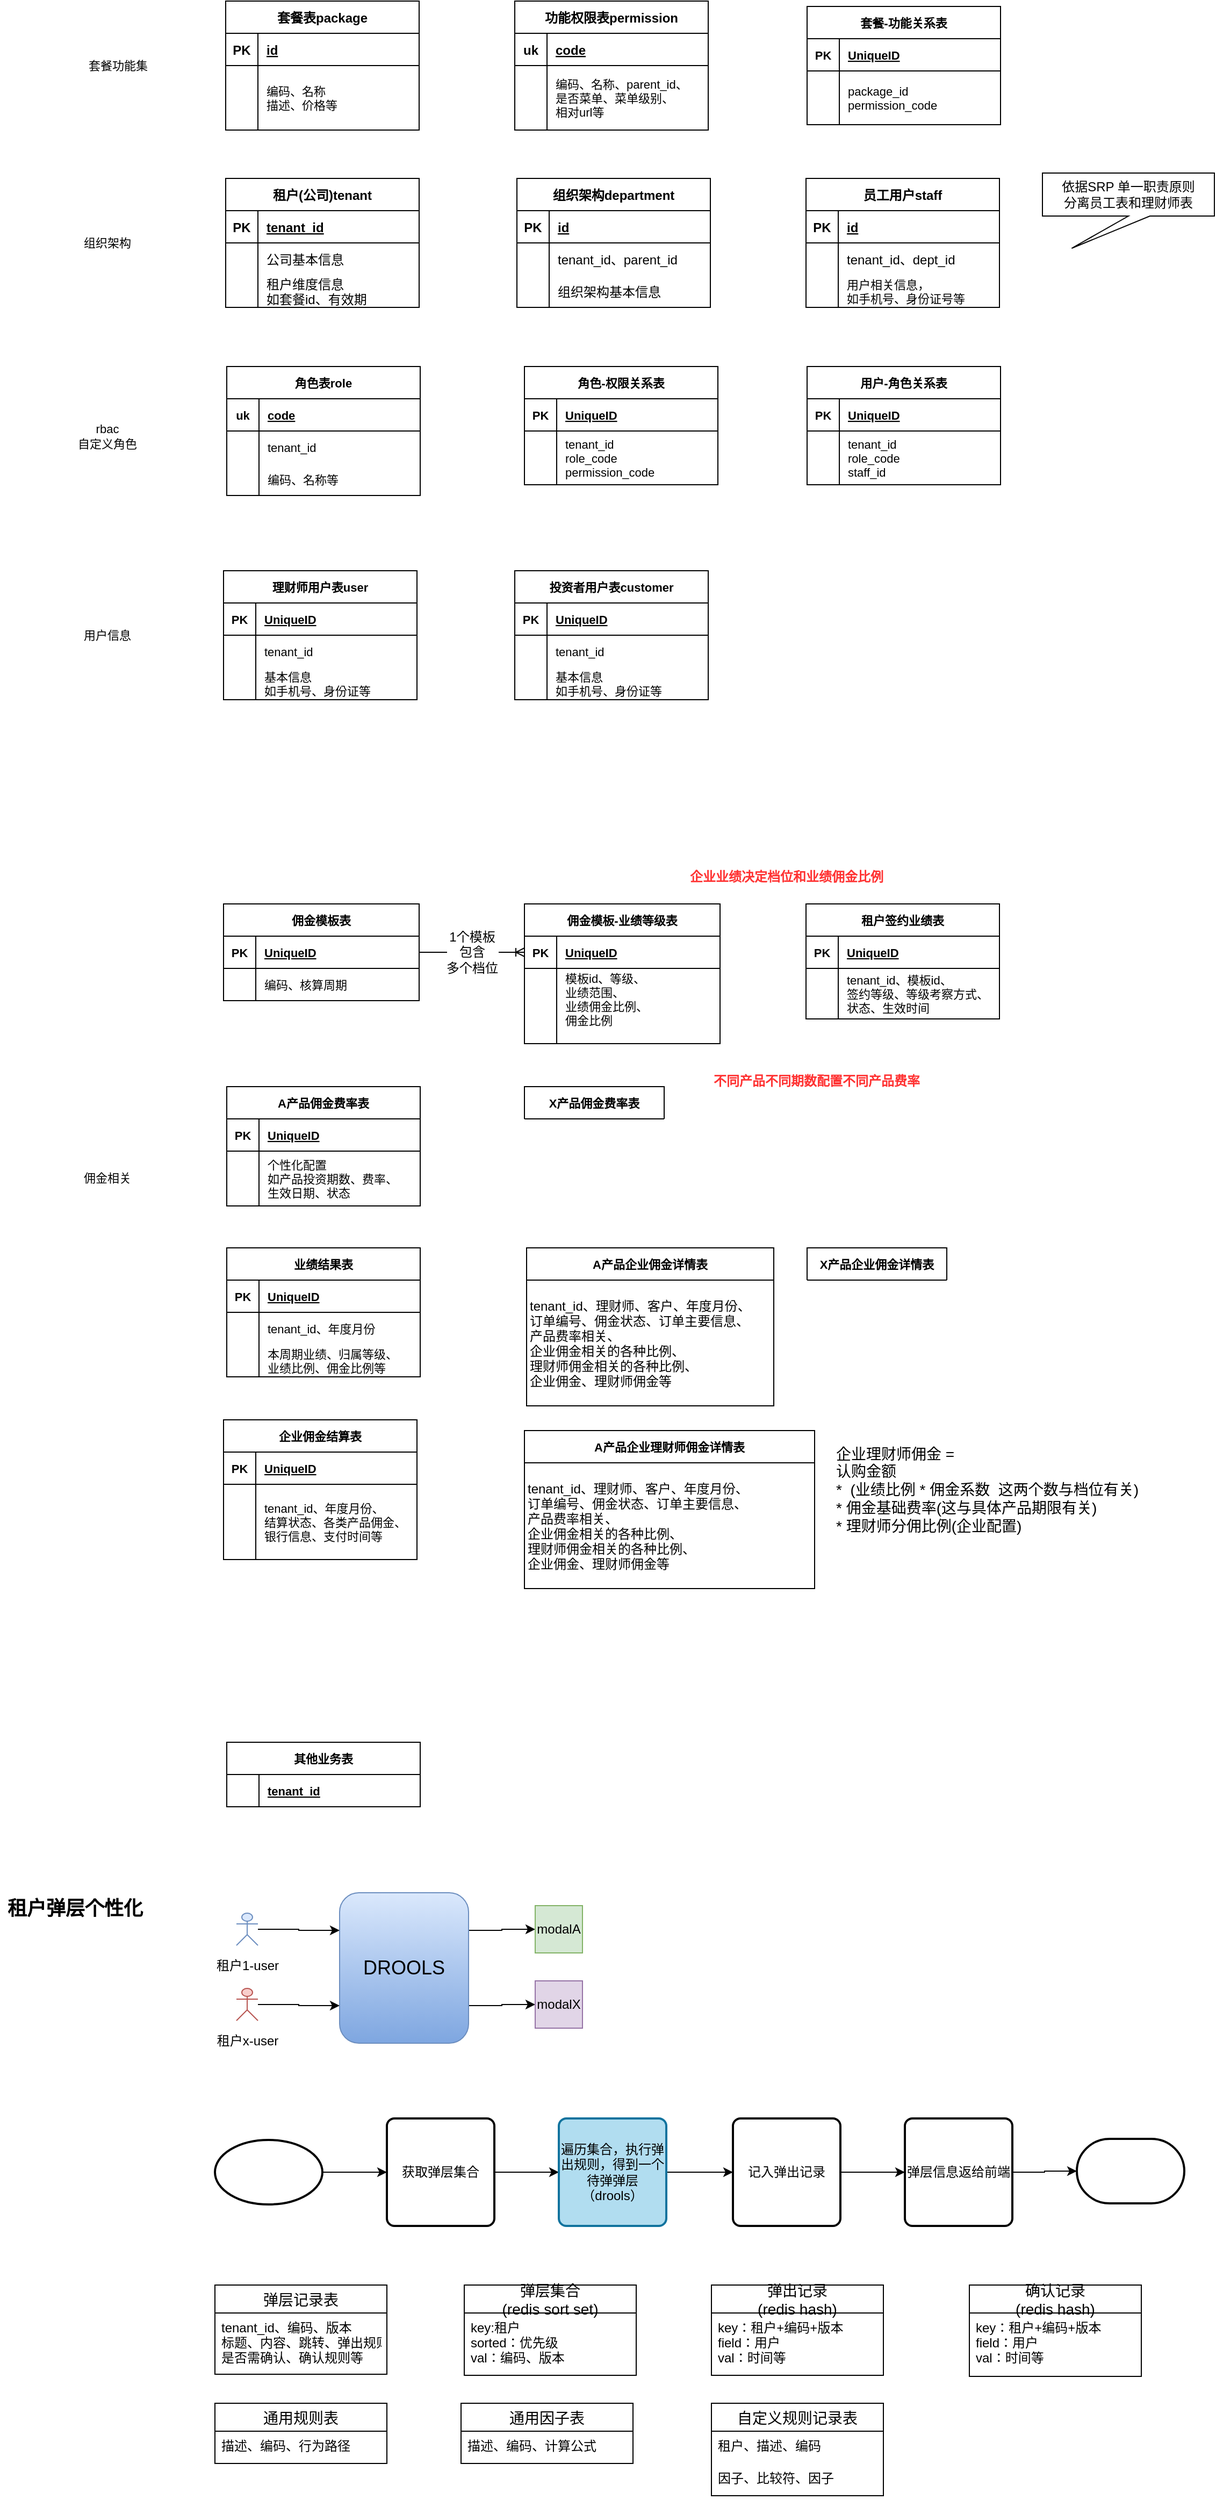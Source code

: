 <mxfile version="21.1.2" type="github">
  <diagram id="maClWrOg7QgQ0Ohysuew" name="第 1 页">
    <mxGraphModel dx="2767" dy="571" grid="1" gridSize="10" guides="1" tooltips="1" connect="1" arrows="1" fold="1" page="1" pageScale="1" pageWidth="827" pageHeight="1169" math="0" shadow="0">
      <root>
        <mxCell id="0" />
        <mxCell id="1" parent="0" />
        <mxCell id="e-nBvMjl9bTTZadjFj62-1" value="租户(公司)tenant" style="shape=table;startSize=30;container=1;collapsible=1;childLayout=tableLayout;fixedRows=1;rowLines=0;fontStyle=1;align=center;resizeLast=1;" parent="1" vertex="1">
          <mxGeometry x="-800" y="205" width="180" height="120" as="geometry" />
        </mxCell>
        <mxCell id="e-nBvMjl9bTTZadjFj62-2" value="" style="shape=tableRow;horizontal=0;startSize=0;swimlaneHead=0;swimlaneBody=0;fillColor=none;collapsible=0;dropTarget=0;points=[[0,0.5],[1,0.5]];portConstraint=eastwest;top=0;left=0;right=0;bottom=1;" parent="e-nBvMjl9bTTZadjFj62-1" vertex="1">
          <mxGeometry y="30" width="180" height="30" as="geometry" />
        </mxCell>
        <mxCell id="e-nBvMjl9bTTZadjFj62-3" value="PK" style="shape=partialRectangle;connectable=0;fillColor=none;top=0;left=0;bottom=0;right=0;fontStyle=1;overflow=hidden;" parent="e-nBvMjl9bTTZadjFj62-2" vertex="1">
          <mxGeometry width="30" height="30" as="geometry">
            <mxRectangle width="30" height="30" as="alternateBounds" />
          </mxGeometry>
        </mxCell>
        <mxCell id="e-nBvMjl9bTTZadjFj62-4" value="tenant_id" style="shape=partialRectangle;connectable=0;fillColor=none;top=0;left=0;bottom=0;right=0;align=left;spacingLeft=6;fontStyle=5;overflow=hidden;" parent="e-nBvMjl9bTTZadjFj62-2" vertex="1">
          <mxGeometry x="30" width="150" height="30" as="geometry">
            <mxRectangle width="150" height="30" as="alternateBounds" />
          </mxGeometry>
        </mxCell>
        <mxCell id="e-nBvMjl9bTTZadjFj62-5" value="" style="shape=tableRow;horizontal=0;startSize=0;swimlaneHead=0;swimlaneBody=0;fillColor=none;collapsible=0;dropTarget=0;points=[[0,0.5],[1,0.5]];portConstraint=eastwest;top=0;left=0;right=0;bottom=0;" parent="e-nBvMjl9bTTZadjFj62-1" vertex="1">
          <mxGeometry y="60" width="180" height="30" as="geometry" />
        </mxCell>
        <mxCell id="e-nBvMjl9bTTZadjFj62-6" value="" style="shape=partialRectangle;connectable=0;fillColor=none;top=0;left=0;bottom=0;right=0;editable=1;overflow=hidden;" parent="e-nBvMjl9bTTZadjFj62-5" vertex="1">
          <mxGeometry width="30" height="30" as="geometry">
            <mxRectangle width="30" height="30" as="alternateBounds" />
          </mxGeometry>
        </mxCell>
        <mxCell id="e-nBvMjl9bTTZadjFj62-7" value="公司基本信息" style="shape=partialRectangle;connectable=0;fillColor=none;top=0;left=0;bottom=0;right=0;align=left;spacingLeft=6;overflow=hidden;" parent="e-nBvMjl9bTTZadjFj62-5" vertex="1">
          <mxGeometry x="30" width="150" height="30" as="geometry">
            <mxRectangle width="150" height="30" as="alternateBounds" />
          </mxGeometry>
        </mxCell>
        <mxCell id="e-nBvMjl9bTTZadjFj62-8" value="" style="shape=tableRow;horizontal=0;startSize=0;swimlaneHead=0;swimlaneBody=0;fillColor=none;collapsible=0;dropTarget=0;points=[[0,0.5],[1,0.5]];portConstraint=eastwest;top=0;left=0;right=0;bottom=0;" parent="e-nBvMjl9bTTZadjFj62-1" vertex="1">
          <mxGeometry y="90" width="180" height="30" as="geometry" />
        </mxCell>
        <mxCell id="e-nBvMjl9bTTZadjFj62-9" value="" style="shape=partialRectangle;connectable=0;fillColor=none;top=0;left=0;bottom=0;right=0;editable=1;overflow=hidden;" parent="e-nBvMjl9bTTZadjFj62-8" vertex="1">
          <mxGeometry width="30" height="30" as="geometry">
            <mxRectangle width="30" height="30" as="alternateBounds" />
          </mxGeometry>
        </mxCell>
        <mxCell id="e-nBvMjl9bTTZadjFj62-10" value="租户维度信息&#xa;如套餐id、有效期" style="shape=partialRectangle;connectable=0;fillColor=none;top=0;left=0;bottom=0;right=0;align=left;spacingLeft=6;overflow=hidden;" parent="e-nBvMjl9bTTZadjFj62-8" vertex="1">
          <mxGeometry x="30" width="150" height="30" as="geometry">
            <mxRectangle width="150" height="30" as="alternateBounds" />
          </mxGeometry>
        </mxCell>
        <mxCell id="e-nBvMjl9bTTZadjFj62-14" value="组织架构department" style="shape=table;startSize=30;container=1;collapsible=1;childLayout=tableLayout;fixedRows=1;rowLines=0;fontStyle=1;align=center;resizeLast=1;" parent="1" vertex="1">
          <mxGeometry x="-529" y="205" width="180" height="120" as="geometry" />
        </mxCell>
        <mxCell id="e-nBvMjl9bTTZadjFj62-15" value="" style="shape=tableRow;horizontal=0;startSize=0;swimlaneHead=0;swimlaneBody=0;fillColor=none;collapsible=0;dropTarget=0;points=[[0,0.5],[1,0.5]];portConstraint=eastwest;top=0;left=0;right=0;bottom=1;" parent="e-nBvMjl9bTTZadjFj62-14" vertex="1">
          <mxGeometry y="30" width="180" height="30" as="geometry" />
        </mxCell>
        <mxCell id="e-nBvMjl9bTTZadjFj62-16" value="PK" style="shape=partialRectangle;connectable=0;fillColor=none;top=0;left=0;bottom=0;right=0;fontStyle=1;overflow=hidden;" parent="e-nBvMjl9bTTZadjFj62-15" vertex="1">
          <mxGeometry width="30" height="30" as="geometry">
            <mxRectangle width="30" height="30" as="alternateBounds" />
          </mxGeometry>
        </mxCell>
        <mxCell id="e-nBvMjl9bTTZadjFj62-17" value="id" style="shape=partialRectangle;connectable=0;fillColor=none;top=0;left=0;bottom=0;right=0;align=left;spacingLeft=6;fontStyle=5;overflow=hidden;" parent="e-nBvMjl9bTTZadjFj62-15" vertex="1">
          <mxGeometry x="30" width="150" height="30" as="geometry">
            <mxRectangle width="150" height="30" as="alternateBounds" />
          </mxGeometry>
        </mxCell>
        <mxCell id="e-nBvMjl9bTTZadjFj62-18" value="" style="shape=tableRow;horizontal=0;startSize=0;swimlaneHead=0;swimlaneBody=0;fillColor=none;collapsible=0;dropTarget=0;points=[[0,0.5],[1,0.5]];portConstraint=eastwest;top=0;left=0;right=0;bottom=0;" parent="e-nBvMjl9bTTZadjFj62-14" vertex="1">
          <mxGeometry y="60" width="180" height="30" as="geometry" />
        </mxCell>
        <mxCell id="e-nBvMjl9bTTZadjFj62-19" value="" style="shape=partialRectangle;connectable=0;fillColor=none;top=0;left=0;bottom=0;right=0;editable=1;overflow=hidden;" parent="e-nBvMjl9bTTZadjFj62-18" vertex="1">
          <mxGeometry width="30" height="30" as="geometry">
            <mxRectangle width="30" height="30" as="alternateBounds" />
          </mxGeometry>
        </mxCell>
        <mxCell id="e-nBvMjl9bTTZadjFj62-20" value="tenant_id、parent_id" style="shape=partialRectangle;connectable=0;fillColor=none;top=0;left=0;bottom=0;right=0;align=left;spacingLeft=6;overflow=hidden;" parent="e-nBvMjl9bTTZadjFj62-18" vertex="1">
          <mxGeometry x="30" width="150" height="30" as="geometry">
            <mxRectangle width="150" height="30" as="alternateBounds" />
          </mxGeometry>
        </mxCell>
        <mxCell id="e-nBvMjl9bTTZadjFj62-21" value="" style="shape=tableRow;horizontal=0;startSize=0;swimlaneHead=0;swimlaneBody=0;fillColor=none;collapsible=0;dropTarget=0;points=[[0,0.5],[1,0.5]];portConstraint=eastwest;top=0;left=0;right=0;bottom=0;" parent="e-nBvMjl9bTTZadjFj62-14" vertex="1">
          <mxGeometry y="90" width="180" height="30" as="geometry" />
        </mxCell>
        <mxCell id="e-nBvMjl9bTTZadjFj62-22" value="" style="shape=partialRectangle;connectable=0;fillColor=none;top=0;left=0;bottom=0;right=0;editable=1;overflow=hidden;" parent="e-nBvMjl9bTTZadjFj62-21" vertex="1">
          <mxGeometry width="30" height="30" as="geometry">
            <mxRectangle width="30" height="30" as="alternateBounds" />
          </mxGeometry>
        </mxCell>
        <mxCell id="e-nBvMjl9bTTZadjFj62-23" value="组织架构基本信息" style="shape=partialRectangle;connectable=0;fillColor=none;top=0;left=0;bottom=0;right=0;align=left;spacingLeft=6;overflow=hidden;" parent="e-nBvMjl9bTTZadjFj62-21" vertex="1">
          <mxGeometry x="30" width="150" height="30" as="geometry">
            <mxRectangle width="150" height="30" as="alternateBounds" />
          </mxGeometry>
        </mxCell>
        <mxCell id="e-nBvMjl9bTTZadjFj62-28" value="员工用户staff" style="shape=table;startSize=30;container=1;collapsible=1;childLayout=tableLayout;fixedRows=1;rowLines=0;fontStyle=1;align=center;resizeLast=1;" parent="1" vertex="1">
          <mxGeometry x="-260" y="205" width="180" height="120" as="geometry" />
        </mxCell>
        <mxCell id="e-nBvMjl9bTTZadjFj62-29" value="" style="shape=tableRow;horizontal=0;startSize=0;swimlaneHead=0;swimlaneBody=0;fillColor=none;collapsible=0;dropTarget=0;points=[[0,0.5],[1,0.5]];portConstraint=eastwest;top=0;left=0;right=0;bottom=1;" parent="e-nBvMjl9bTTZadjFj62-28" vertex="1">
          <mxGeometry y="30" width="180" height="30" as="geometry" />
        </mxCell>
        <mxCell id="e-nBvMjl9bTTZadjFj62-30" value="PK" style="shape=partialRectangle;connectable=0;fillColor=none;top=0;left=0;bottom=0;right=0;fontStyle=1;overflow=hidden;" parent="e-nBvMjl9bTTZadjFj62-29" vertex="1">
          <mxGeometry width="30" height="30" as="geometry">
            <mxRectangle width="30" height="30" as="alternateBounds" />
          </mxGeometry>
        </mxCell>
        <mxCell id="e-nBvMjl9bTTZadjFj62-31" value="id" style="shape=partialRectangle;connectable=0;fillColor=none;top=0;left=0;bottom=0;right=0;align=left;spacingLeft=6;fontStyle=5;overflow=hidden;" parent="e-nBvMjl9bTTZadjFj62-29" vertex="1">
          <mxGeometry x="30" width="150" height="30" as="geometry">
            <mxRectangle width="150" height="30" as="alternateBounds" />
          </mxGeometry>
        </mxCell>
        <mxCell id="e-nBvMjl9bTTZadjFj62-32" value="" style="shape=tableRow;horizontal=0;startSize=0;swimlaneHead=0;swimlaneBody=0;fillColor=none;collapsible=0;dropTarget=0;points=[[0,0.5],[1,0.5]];portConstraint=eastwest;top=0;left=0;right=0;bottom=0;" parent="e-nBvMjl9bTTZadjFj62-28" vertex="1">
          <mxGeometry y="60" width="180" height="30" as="geometry" />
        </mxCell>
        <mxCell id="e-nBvMjl9bTTZadjFj62-33" value="" style="shape=partialRectangle;connectable=0;fillColor=none;top=0;left=0;bottom=0;right=0;editable=1;overflow=hidden;" parent="e-nBvMjl9bTTZadjFj62-32" vertex="1">
          <mxGeometry width="30" height="30" as="geometry">
            <mxRectangle width="30" height="30" as="alternateBounds" />
          </mxGeometry>
        </mxCell>
        <mxCell id="e-nBvMjl9bTTZadjFj62-34" value="tenant_id、dept_id" style="shape=partialRectangle;connectable=0;fillColor=none;top=0;left=0;bottom=0;right=0;align=left;spacingLeft=6;overflow=hidden;" parent="e-nBvMjl9bTTZadjFj62-32" vertex="1">
          <mxGeometry x="30" width="150" height="30" as="geometry">
            <mxRectangle width="150" height="30" as="alternateBounds" />
          </mxGeometry>
        </mxCell>
        <mxCell id="e-nBvMjl9bTTZadjFj62-35" value="" style="shape=tableRow;horizontal=0;startSize=0;swimlaneHead=0;swimlaneBody=0;fillColor=none;collapsible=0;dropTarget=0;points=[[0,0.5],[1,0.5]];portConstraint=eastwest;top=0;left=0;right=0;bottom=0;" parent="e-nBvMjl9bTTZadjFj62-28" vertex="1">
          <mxGeometry y="90" width="180" height="30" as="geometry" />
        </mxCell>
        <mxCell id="e-nBvMjl9bTTZadjFj62-36" value="" style="shape=partialRectangle;connectable=0;fillColor=none;top=0;left=0;bottom=0;right=0;editable=1;overflow=hidden;" parent="e-nBvMjl9bTTZadjFj62-35" vertex="1">
          <mxGeometry width="30" height="30" as="geometry">
            <mxRectangle width="30" height="30" as="alternateBounds" />
          </mxGeometry>
        </mxCell>
        <mxCell id="e-nBvMjl9bTTZadjFj62-37" value="用户相关信息，&#xa;如手机号、身份证号等" style="shape=partialRectangle;connectable=0;fillColor=none;top=0;left=0;bottom=0;right=0;align=left;spacingLeft=6;overflow=hidden;fontSize=11;" parent="e-nBvMjl9bTTZadjFj62-35" vertex="1">
          <mxGeometry x="30" width="150" height="30" as="geometry">
            <mxRectangle width="150" height="30" as="alternateBounds" />
          </mxGeometry>
        </mxCell>
        <mxCell id="e-nBvMjl9bTTZadjFj62-41" value="功能权限表permission" style="shape=table;startSize=30;container=1;collapsible=1;childLayout=tableLayout;fixedRows=1;rowLines=0;fontStyle=1;align=center;resizeLast=1;" parent="1" vertex="1">
          <mxGeometry x="-531" y="40" width="180" height="120" as="geometry" />
        </mxCell>
        <mxCell id="e-nBvMjl9bTTZadjFj62-42" value="" style="shape=tableRow;horizontal=0;startSize=0;swimlaneHead=0;swimlaneBody=0;fillColor=none;collapsible=0;dropTarget=0;points=[[0,0.5],[1,0.5]];portConstraint=eastwest;top=0;left=0;right=0;bottom=1;" parent="e-nBvMjl9bTTZadjFj62-41" vertex="1">
          <mxGeometry y="30" width="180" height="30" as="geometry" />
        </mxCell>
        <mxCell id="e-nBvMjl9bTTZadjFj62-43" value="uk" style="shape=partialRectangle;connectable=0;fillColor=none;top=0;left=0;bottom=0;right=0;fontStyle=1;overflow=hidden;" parent="e-nBvMjl9bTTZadjFj62-42" vertex="1">
          <mxGeometry width="30" height="30" as="geometry">
            <mxRectangle width="30" height="30" as="alternateBounds" />
          </mxGeometry>
        </mxCell>
        <mxCell id="e-nBvMjl9bTTZadjFj62-44" value="code" style="shape=partialRectangle;connectable=0;fillColor=none;top=0;left=0;bottom=0;right=0;align=left;spacingLeft=6;fontStyle=5;overflow=hidden;" parent="e-nBvMjl9bTTZadjFj62-42" vertex="1">
          <mxGeometry x="30" width="150" height="30" as="geometry">
            <mxRectangle width="150" height="30" as="alternateBounds" />
          </mxGeometry>
        </mxCell>
        <mxCell id="e-nBvMjl9bTTZadjFj62-48" value="" style="shape=tableRow;horizontal=0;startSize=0;swimlaneHead=0;swimlaneBody=0;fillColor=none;collapsible=0;dropTarget=0;points=[[0,0.5],[1,0.5]];portConstraint=eastwest;top=0;left=0;right=0;bottom=0;" parent="e-nBvMjl9bTTZadjFj62-41" vertex="1">
          <mxGeometry y="60" width="180" height="60" as="geometry" />
        </mxCell>
        <mxCell id="e-nBvMjl9bTTZadjFj62-49" value="" style="shape=partialRectangle;connectable=0;fillColor=none;top=0;left=0;bottom=0;right=0;editable=1;overflow=hidden;" parent="e-nBvMjl9bTTZadjFj62-48" vertex="1">
          <mxGeometry width="30" height="60" as="geometry">
            <mxRectangle width="30" height="60" as="alternateBounds" />
          </mxGeometry>
        </mxCell>
        <mxCell id="e-nBvMjl9bTTZadjFj62-50" value="编码、名称、parent_id、&#xa;是否菜单、菜单级别、&#xa;相对url等" style="shape=partialRectangle;connectable=0;fillColor=none;top=0;left=0;bottom=0;right=0;align=left;spacingLeft=6;overflow=hidden;fontSize=11;" parent="e-nBvMjl9bTTZadjFj62-48" vertex="1">
          <mxGeometry x="30" width="150" height="60" as="geometry">
            <mxRectangle width="150" height="60" as="alternateBounds" />
          </mxGeometry>
        </mxCell>
        <mxCell id="e-nBvMjl9bTTZadjFj62-54" value="角色表role" style="shape=table;startSize=30;container=1;collapsible=1;childLayout=tableLayout;fixedRows=1;rowLines=0;fontStyle=1;align=center;resizeLast=1;fontSize=11;" parent="1" vertex="1">
          <mxGeometry x="-799" y="380" width="180" height="120" as="geometry" />
        </mxCell>
        <mxCell id="e-nBvMjl9bTTZadjFj62-55" value="" style="shape=tableRow;horizontal=0;startSize=0;swimlaneHead=0;swimlaneBody=0;fillColor=none;collapsible=0;dropTarget=0;points=[[0,0.5],[1,0.5]];portConstraint=eastwest;top=0;left=0;right=0;bottom=1;fontSize=11;" parent="e-nBvMjl9bTTZadjFj62-54" vertex="1">
          <mxGeometry y="30" width="180" height="30" as="geometry" />
        </mxCell>
        <mxCell id="e-nBvMjl9bTTZadjFj62-56" value="uk" style="shape=partialRectangle;connectable=0;fillColor=none;top=0;left=0;bottom=0;right=0;fontStyle=1;overflow=hidden;fontSize=11;" parent="e-nBvMjl9bTTZadjFj62-55" vertex="1">
          <mxGeometry width="30" height="30" as="geometry">
            <mxRectangle width="30" height="30" as="alternateBounds" />
          </mxGeometry>
        </mxCell>
        <mxCell id="e-nBvMjl9bTTZadjFj62-57" value="code" style="shape=partialRectangle;connectable=0;fillColor=none;top=0;left=0;bottom=0;right=0;align=left;spacingLeft=6;fontStyle=5;overflow=hidden;fontSize=11;" parent="e-nBvMjl9bTTZadjFj62-55" vertex="1">
          <mxGeometry x="30" width="150" height="30" as="geometry">
            <mxRectangle width="150" height="30" as="alternateBounds" />
          </mxGeometry>
        </mxCell>
        <mxCell id="e-nBvMjl9bTTZadjFj62-58" value="" style="shape=tableRow;horizontal=0;startSize=0;swimlaneHead=0;swimlaneBody=0;fillColor=none;collapsible=0;dropTarget=0;points=[[0,0.5],[1,0.5]];portConstraint=eastwest;top=0;left=0;right=0;bottom=0;fontSize=11;" parent="e-nBvMjl9bTTZadjFj62-54" vertex="1">
          <mxGeometry y="60" width="180" height="30" as="geometry" />
        </mxCell>
        <mxCell id="e-nBvMjl9bTTZadjFj62-59" value="" style="shape=partialRectangle;connectable=0;fillColor=none;top=0;left=0;bottom=0;right=0;editable=1;overflow=hidden;fontSize=11;" parent="e-nBvMjl9bTTZadjFj62-58" vertex="1">
          <mxGeometry width="30" height="30" as="geometry">
            <mxRectangle width="30" height="30" as="alternateBounds" />
          </mxGeometry>
        </mxCell>
        <mxCell id="e-nBvMjl9bTTZadjFj62-60" value="tenant_id" style="shape=partialRectangle;connectable=0;fillColor=none;top=0;left=0;bottom=0;right=0;align=left;spacingLeft=6;overflow=hidden;fontSize=11;" parent="e-nBvMjl9bTTZadjFj62-58" vertex="1">
          <mxGeometry x="30" width="150" height="30" as="geometry">
            <mxRectangle width="150" height="30" as="alternateBounds" />
          </mxGeometry>
        </mxCell>
        <mxCell id="e-nBvMjl9bTTZadjFj62-61" value="" style="shape=tableRow;horizontal=0;startSize=0;swimlaneHead=0;swimlaneBody=0;fillColor=none;collapsible=0;dropTarget=0;points=[[0,0.5],[1,0.5]];portConstraint=eastwest;top=0;left=0;right=0;bottom=0;fontSize=11;" parent="e-nBvMjl9bTTZadjFj62-54" vertex="1">
          <mxGeometry y="90" width="180" height="30" as="geometry" />
        </mxCell>
        <mxCell id="e-nBvMjl9bTTZadjFj62-62" value="" style="shape=partialRectangle;connectable=0;fillColor=none;top=0;left=0;bottom=0;right=0;editable=1;overflow=hidden;fontSize=11;" parent="e-nBvMjl9bTTZadjFj62-61" vertex="1">
          <mxGeometry width="30" height="30" as="geometry">
            <mxRectangle width="30" height="30" as="alternateBounds" />
          </mxGeometry>
        </mxCell>
        <mxCell id="e-nBvMjl9bTTZadjFj62-63" value="编码、名称等" style="shape=partialRectangle;connectable=0;fillColor=none;top=0;left=0;bottom=0;right=0;align=left;spacingLeft=6;overflow=hidden;fontSize=11;" parent="e-nBvMjl9bTTZadjFj62-61" vertex="1">
          <mxGeometry x="30" width="150" height="30" as="geometry">
            <mxRectangle width="150" height="30" as="alternateBounds" />
          </mxGeometry>
        </mxCell>
        <mxCell id="e-nBvMjl9bTTZadjFj62-67" value="角色-权限关系表" style="shape=table;startSize=30;container=1;collapsible=1;childLayout=tableLayout;fixedRows=1;rowLines=0;fontStyle=1;align=center;resizeLast=1;fontSize=11;" parent="1" vertex="1">
          <mxGeometry x="-522" y="380" width="180" height="110" as="geometry" />
        </mxCell>
        <mxCell id="e-nBvMjl9bTTZadjFj62-68" value="" style="shape=tableRow;horizontal=0;startSize=0;swimlaneHead=0;swimlaneBody=0;fillColor=none;collapsible=0;dropTarget=0;points=[[0,0.5],[1,0.5]];portConstraint=eastwest;top=0;left=0;right=0;bottom=1;fontSize=11;" parent="e-nBvMjl9bTTZadjFj62-67" vertex="1">
          <mxGeometry y="30" width="180" height="30" as="geometry" />
        </mxCell>
        <mxCell id="e-nBvMjl9bTTZadjFj62-69" value="PK" style="shape=partialRectangle;connectable=0;fillColor=none;top=0;left=0;bottom=0;right=0;fontStyle=1;overflow=hidden;fontSize=11;" parent="e-nBvMjl9bTTZadjFj62-68" vertex="1">
          <mxGeometry width="30" height="30" as="geometry">
            <mxRectangle width="30" height="30" as="alternateBounds" />
          </mxGeometry>
        </mxCell>
        <mxCell id="e-nBvMjl9bTTZadjFj62-70" value="UniqueID" style="shape=partialRectangle;connectable=0;fillColor=none;top=0;left=0;bottom=0;right=0;align=left;spacingLeft=6;fontStyle=5;overflow=hidden;fontSize=11;" parent="e-nBvMjl9bTTZadjFj62-68" vertex="1">
          <mxGeometry x="30" width="150" height="30" as="geometry">
            <mxRectangle width="150" height="30" as="alternateBounds" />
          </mxGeometry>
        </mxCell>
        <mxCell id="e-nBvMjl9bTTZadjFj62-71" value="" style="shape=tableRow;horizontal=0;startSize=0;swimlaneHead=0;swimlaneBody=0;fillColor=none;collapsible=0;dropTarget=0;points=[[0,0.5],[1,0.5]];portConstraint=eastwest;top=0;left=0;right=0;bottom=0;fontSize=11;" parent="e-nBvMjl9bTTZadjFj62-67" vertex="1">
          <mxGeometry y="60" width="180" height="50" as="geometry" />
        </mxCell>
        <mxCell id="e-nBvMjl9bTTZadjFj62-72" value="" style="shape=partialRectangle;connectable=0;fillColor=none;top=0;left=0;bottom=0;right=0;editable=1;overflow=hidden;fontSize=11;" parent="e-nBvMjl9bTTZadjFj62-71" vertex="1">
          <mxGeometry width="30" height="50" as="geometry">
            <mxRectangle width="30" height="50" as="alternateBounds" />
          </mxGeometry>
        </mxCell>
        <mxCell id="e-nBvMjl9bTTZadjFj62-73" value="tenant_id&#xa;role_code&#xa;permission_code" style="shape=partialRectangle;connectable=0;fillColor=none;top=0;left=0;bottom=0;right=0;align=left;spacingLeft=6;overflow=hidden;fontSize=11;" parent="e-nBvMjl9bTTZadjFj62-71" vertex="1">
          <mxGeometry x="30" width="150" height="50" as="geometry">
            <mxRectangle width="150" height="50" as="alternateBounds" />
          </mxGeometry>
        </mxCell>
        <mxCell id="e-nBvMjl9bTTZadjFj62-80" value="用户-角色关系表" style="shape=table;startSize=30;container=1;collapsible=1;childLayout=tableLayout;fixedRows=1;rowLines=0;fontStyle=1;align=center;resizeLast=1;fontSize=11;" parent="1" vertex="1">
          <mxGeometry x="-259" y="380" width="180" height="110" as="geometry" />
        </mxCell>
        <mxCell id="e-nBvMjl9bTTZadjFj62-81" value="" style="shape=tableRow;horizontal=0;startSize=0;swimlaneHead=0;swimlaneBody=0;fillColor=none;collapsible=0;dropTarget=0;points=[[0,0.5],[1,0.5]];portConstraint=eastwest;top=0;left=0;right=0;bottom=1;fontSize=11;" parent="e-nBvMjl9bTTZadjFj62-80" vertex="1">
          <mxGeometry y="30" width="180" height="30" as="geometry" />
        </mxCell>
        <mxCell id="e-nBvMjl9bTTZadjFj62-82" value="PK" style="shape=partialRectangle;connectable=0;fillColor=none;top=0;left=0;bottom=0;right=0;fontStyle=1;overflow=hidden;fontSize=11;" parent="e-nBvMjl9bTTZadjFj62-81" vertex="1">
          <mxGeometry width="30" height="30" as="geometry">
            <mxRectangle width="30" height="30" as="alternateBounds" />
          </mxGeometry>
        </mxCell>
        <mxCell id="e-nBvMjl9bTTZadjFj62-83" value="UniqueID" style="shape=partialRectangle;connectable=0;fillColor=none;top=0;left=0;bottom=0;right=0;align=left;spacingLeft=6;fontStyle=5;overflow=hidden;fontSize=11;" parent="e-nBvMjl9bTTZadjFj62-81" vertex="1">
          <mxGeometry x="30" width="150" height="30" as="geometry">
            <mxRectangle width="150" height="30" as="alternateBounds" />
          </mxGeometry>
        </mxCell>
        <mxCell id="e-nBvMjl9bTTZadjFj62-84" value="" style="shape=tableRow;horizontal=0;startSize=0;swimlaneHead=0;swimlaneBody=0;fillColor=none;collapsible=0;dropTarget=0;points=[[0,0.5],[1,0.5]];portConstraint=eastwest;top=0;left=0;right=0;bottom=0;fontSize=11;" parent="e-nBvMjl9bTTZadjFj62-80" vertex="1">
          <mxGeometry y="60" width="180" height="50" as="geometry" />
        </mxCell>
        <mxCell id="e-nBvMjl9bTTZadjFj62-85" value="" style="shape=partialRectangle;connectable=0;fillColor=none;top=0;left=0;bottom=0;right=0;editable=1;overflow=hidden;fontSize=11;" parent="e-nBvMjl9bTTZadjFj62-84" vertex="1">
          <mxGeometry width="30" height="50" as="geometry">
            <mxRectangle width="30" height="50" as="alternateBounds" />
          </mxGeometry>
        </mxCell>
        <mxCell id="e-nBvMjl9bTTZadjFj62-86" value="tenant_id&#xa;role_code&#xa;staff_id" style="shape=partialRectangle;connectable=0;fillColor=none;top=0;left=0;bottom=0;right=0;align=left;spacingLeft=6;overflow=hidden;fontSize=11;" parent="e-nBvMjl9bTTZadjFj62-84" vertex="1">
          <mxGeometry x="30" width="150" height="50" as="geometry">
            <mxRectangle width="150" height="50" as="alternateBounds" />
          </mxGeometry>
        </mxCell>
        <mxCell id="e-nBvMjl9bTTZadjFj62-93" value="理财师用户表user" style="shape=table;startSize=30;container=1;collapsible=1;childLayout=tableLayout;fixedRows=1;rowLines=0;fontStyle=1;align=center;resizeLast=1;fontSize=11;" parent="1" vertex="1">
          <mxGeometry x="-802" y="570" width="180" height="120" as="geometry" />
        </mxCell>
        <mxCell id="e-nBvMjl9bTTZadjFj62-94" value="" style="shape=tableRow;horizontal=0;startSize=0;swimlaneHead=0;swimlaneBody=0;fillColor=none;collapsible=0;dropTarget=0;points=[[0,0.5],[1,0.5]];portConstraint=eastwest;top=0;left=0;right=0;bottom=1;fontSize=11;" parent="e-nBvMjl9bTTZadjFj62-93" vertex="1">
          <mxGeometry y="30" width="180" height="30" as="geometry" />
        </mxCell>
        <mxCell id="e-nBvMjl9bTTZadjFj62-95" value="PK" style="shape=partialRectangle;connectable=0;fillColor=none;top=0;left=0;bottom=0;right=0;fontStyle=1;overflow=hidden;fontSize=11;" parent="e-nBvMjl9bTTZadjFj62-94" vertex="1">
          <mxGeometry width="30" height="30" as="geometry">
            <mxRectangle width="30" height="30" as="alternateBounds" />
          </mxGeometry>
        </mxCell>
        <mxCell id="e-nBvMjl9bTTZadjFj62-96" value="UniqueID" style="shape=partialRectangle;connectable=0;fillColor=none;top=0;left=0;bottom=0;right=0;align=left;spacingLeft=6;fontStyle=5;overflow=hidden;fontSize=11;" parent="e-nBvMjl9bTTZadjFj62-94" vertex="1">
          <mxGeometry x="30" width="150" height="30" as="geometry">
            <mxRectangle width="150" height="30" as="alternateBounds" />
          </mxGeometry>
        </mxCell>
        <mxCell id="e-nBvMjl9bTTZadjFj62-97" value="" style="shape=tableRow;horizontal=0;startSize=0;swimlaneHead=0;swimlaneBody=0;fillColor=none;collapsible=0;dropTarget=0;points=[[0,0.5],[1,0.5]];portConstraint=eastwest;top=0;left=0;right=0;bottom=0;fontSize=11;" parent="e-nBvMjl9bTTZadjFj62-93" vertex="1">
          <mxGeometry y="60" width="180" height="30" as="geometry" />
        </mxCell>
        <mxCell id="e-nBvMjl9bTTZadjFj62-98" value="" style="shape=partialRectangle;connectable=0;fillColor=none;top=0;left=0;bottom=0;right=0;editable=1;overflow=hidden;fontSize=11;" parent="e-nBvMjl9bTTZadjFj62-97" vertex="1">
          <mxGeometry width="30" height="30" as="geometry">
            <mxRectangle width="30" height="30" as="alternateBounds" />
          </mxGeometry>
        </mxCell>
        <mxCell id="e-nBvMjl9bTTZadjFj62-99" value="tenant_id" style="shape=partialRectangle;connectable=0;fillColor=none;top=0;left=0;bottom=0;right=0;align=left;spacingLeft=6;overflow=hidden;fontSize=11;" parent="e-nBvMjl9bTTZadjFj62-97" vertex="1">
          <mxGeometry x="30" width="150" height="30" as="geometry">
            <mxRectangle width="150" height="30" as="alternateBounds" />
          </mxGeometry>
        </mxCell>
        <mxCell id="e-nBvMjl9bTTZadjFj62-100" value="" style="shape=tableRow;horizontal=0;startSize=0;swimlaneHead=0;swimlaneBody=0;fillColor=none;collapsible=0;dropTarget=0;points=[[0,0.5],[1,0.5]];portConstraint=eastwest;top=0;left=0;right=0;bottom=0;fontSize=11;" parent="e-nBvMjl9bTTZadjFj62-93" vertex="1">
          <mxGeometry y="90" width="180" height="30" as="geometry" />
        </mxCell>
        <mxCell id="e-nBvMjl9bTTZadjFj62-101" value="" style="shape=partialRectangle;connectable=0;fillColor=none;top=0;left=0;bottom=0;right=0;editable=1;overflow=hidden;fontSize=11;" parent="e-nBvMjl9bTTZadjFj62-100" vertex="1">
          <mxGeometry width="30" height="30" as="geometry">
            <mxRectangle width="30" height="30" as="alternateBounds" />
          </mxGeometry>
        </mxCell>
        <mxCell id="e-nBvMjl9bTTZadjFj62-102" value="基本信息&#xa;如手机号、身份证等" style="shape=partialRectangle;connectable=0;fillColor=none;top=0;left=0;bottom=0;right=0;align=left;spacingLeft=6;overflow=hidden;fontSize=11;" parent="e-nBvMjl9bTTZadjFj62-100" vertex="1">
          <mxGeometry x="30" width="150" height="30" as="geometry">
            <mxRectangle width="150" height="30" as="alternateBounds" />
          </mxGeometry>
        </mxCell>
        <mxCell id="e-nBvMjl9bTTZadjFj62-106" value="其他业务表" style="shape=table;startSize=30;container=1;collapsible=1;childLayout=tableLayout;fixedRows=1;rowLines=0;fontStyle=1;align=center;resizeLast=1;fontSize=11;" parent="1" vertex="1">
          <mxGeometry x="-799" y="1660" width="180" height="60" as="geometry" />
        </mxCell>
        <mxCell id="e-nBvMjl9bTTZadjFj62-107" value="" style="shape=tableRow;horizontal=0;startSize=0;swimlaneHead=0;swimlaneBody=0;fillColor=none;collapsible=0;dropTarget=0;points=[[0,0.5],[1,0.5]];portConstraint=eastwest;top=0;left=0;right=0;bottom=1;fontSize=11;" parent="e-nBvMjl9bTTZadjFj62-106" vertex="1">
          <mxGeometry y="30" width="180" height="30" as="geometry" />
        </mxCell>
        <mxCell id="e-nBvMjl9bTTZadjFj62-108" value="" style="shape=partialRectangle;connectable=0;fillColor=none;top=0;left=0;bottom=0;right=0;fontStyle=1;overflow=hidden;fontSize=11;" parent="e-nBvMjl9bTTZadjFj62-107" vertex="1">
          <mxGeometry width="30" height="30" as="geometry">
            <mxRectangle width="30" height="30" as="alternateBounds" />
          </mxGeometry>
        </mxCell>
        <mxCell id="e-nBvMjl9bTTZadjFj62-109" value="tenant_id" style="shape=partialRectangle;connectable=0;fillColor=none;top=0;left=0;bottom=0;right=0;align=left;spacingLeft=6;fontStyle=5;overflow=hidden;fontSize=11;" parent="e-nBvMjl9bTTZadjFj62-107" vertex="1">
          <mxGeometry x="30" width="150" height="30" as="geometry">
            <mxRectangle width="150" height="30" as="alternateBounds" />
          </mxGeometry>
        </mxCell>
        <mxCell id="e-nBvMjl9bTTZadjFj62-119" value="投资者用户表customer" style="shape=table;startSize=30;container=1;collapsible=1;childLayout=tableLayout;fixedRows=1;rowLines=0;fontStyle=1;align=center;resizeLast=1;fontSize=11;" parent="1" vertex="1">
          <mxGeometry x="-531" y="570" width="180" height="120" as="geometry" />
        </mxCell>
        <mxCell id="e-nBvMjl9bTTZadjFj62-120" value="" style="shape=tableRow;horizontal=0;startSize=0;swimlaneHead=0;swimlaneBody=0;fillColor=none;collapsible=0;dropTarget=0;points=[[0,0.5],[1,0.5]];portConstraint=eastwest;top=0;left=0;right=0;bottom=1;fontSize=11;" parent="e-nBvMjl9bTTZadjFj62-119" vertex="1">
          <mxGeometry y="30" width="180" height="30" as="geometry" />
        </mxCell>
        <mxCell id="e-nBvMjl9bTTZadjFj62-121" value="PK" style="shape=partialRectangle;connectable=0;fillColor=none;top=0;left=0;bottom=0;right=0;fontStyle=1;overflow=hidden;fontSize=11;" parent="e-nBvMjl9bTTZadjFj62-120" vertex="1">
          <mxGeometry width="30" height="30" as="geometry">
            <mxRectangle width="30" height="30" as="alternateBounds" />
          </mxGeometry>
        </mxCell>
        <mxCell id="e-nBvMjl9bTTZadjFj62-122" value="UniqueID" style="shape=partialRectangle;connectable=0;fillColor=none;top=0;left=0;bottom=0;right=0;align=left;spacingLeft=6;fontStyle=5;overflow=hidden;fontSize=11;" parent="e-nBvMjl9bTTZadjFj62-120" vertex="1">
          <mxGeometry x="30" width="150" height="30" as="geometry">
            <mxRectangle width="150" height="30" as="alternateBounds" />
          </mxGeometry>
        </mxCell>
        <mxCell id="e-nBvMjl9bTTZadjFj62-123" value="" style="shape=tableRow;horizontal=0;startSize=0;swimlaneHead=0;swimlaneBody=0;fillColor=none;collapsible=0;dropTarget=0;points=[[0,0.5],[1,0.5]];portConstraint=eastwest;top=0;left=0;right=0;bottom=0;fontSize=11;" parent="e-nBvMjl9bTTZadjFj62-119" vertex="1">
          <mxGeometry y="60" width="180" height="30" as="geometry" />
        </mxCell>
        <mxCell id="e-nBvMjl9bTTZadjFj62-124" value="" style="shape=partialRectangle;connectable=0;fillColor=none;top=0;left=0;bottom=0;right=0;editable=1;overflow=hidden;fontSize=11;" parent="e-nBvMjl9bTTZadjFj62-123" vertex="1">
          <mxGeometry width="30" height="30" as="geometry">
            <mxRectangle width="30" height="30" as="alternateBounds" />
          </mxGeometry>
        </mxCell>
        <mxCell id="e-nBvMjl9bTTZadjFj62-125" value="tenant_id" style="shape=partialRectangle;connectable=0;fillColor=none;top=0;left=0;bottom=0;right=0;align=left;spacingLeft=6;overflow=hidden;fontSize=11;" parent="e-nBvMjl9bTTZadjFj62-123" vertex="1">
          <mxGeometry x="30" width="150" height="30" as="geometry">
            <mxRectangle width="150" height="30" as="alternateBounds" />
          </mxGeometry>
        </mxCell>
        <mxCell id="e-nBvMjl9bTTZadjFj62-126" value="" style="shape=tableRow;horizontal=0;startSize=0;swimlaneHead=0;swimlaneBody=0;fillColor=none;collapsible=0;dropTarget=0;points=[[0,0.5],[1,0.5]];portConstraint=eastwest;top=0;left=0;right=0;bottom=0;fontSize=11;" parent="e-nBvMjl9bTTZadjFj62-119" vertex="1">
          <mxGeometry y="90" width="180" height="30" as="geometry" />
        </mxCell>
        <mxCell id="e-nBvMjl9bTTZadjFj62-127" value="" style="shape=partialRectangle;connectable=0;fillColor=none;top=0;left=0;bottom=0;right=0;editable=1;overflow=hidden;fontSize=11;" parent="e-nBvMjl9bTTZadjFj62-126" vertex="1">
          <mxGeometry width="30" height="30" as="geometry">
            <mxRectangle width="30" height="30" as="alternateBounds" />
          </mxGeometry>
        </mxCell>
        <mxCell id="e-nBvMjl9bTTZadjFj62-128" value="基本信息&#xa;如手机号、身份证等" style="shape=partialRectangle;connectable=0;fillColor=none;top=0;left=0;bottom=0;right=0;align=left;spacingLeft=6;overflow=hidden;fontSize=11;" parent="e-nBvMjl9bTTZadjFj62-126" vertex="1">
          <mxGeometry x="30" width="150" height="30" as="geometry">
            <mxRectangle width="150" height="30" as="alternateBounds" />
          </mxGeometry>
        </mxCell>
        <mxCell id="9XLaZ2Aay8Pf5QV0UXbS-2" value="套餐表package" style="shape=table;startSize=30;container=1;collapsible=1;childLayout=tableLayout;fixedRows=1;rowLines=0;fontStyle=1;align=center;resizeLast=1;" parent="1" vertex="1">
          <mxGeometry x="-800" y="40" width="180" height="120" as="geometry" />
        </mxCell>
        <mxCell id="9XLaZ2Aay8Pf5QV0UXbS-3" value="" style="shape=tableRow;horizontal=0;startSize=0;swimlaneHead=0;swimlaneBody=0;fillColor=none;collapsible=0;dropTarget=0;points=[[0,0.5],[1,0.5]];portConstraint=eastwest;top=0;left=0;right=0;bottom=1;" parent="9XLaZ2Aay8Pf5QV0UXbS-2" vertex="1">
          <mxGeometry y="30" width="180" height="30" as="geometry" />
        </mxCell>
        <mxCell id="9XLaZ2Aay8Pf5QV0UXbS-4" value="PK" style="shape=partialRectangle;connectable=0;fillColor=none;top=0;left=0;bottom=0;right=0;fontStyle=1;overflow=hidden;" parent="9XLaZ2Aay8Pf5QV0UXbS-3" vertex="1">
          <mxGeometry width="30" height="30" as="geometry">
            <mxRectangle width="30" height="30" as="alternateBounds" />
          </mxGeometry>
        </mxCell>
        <mxCell id="9XLaZ2Aay8Pf5QV0UXbS-5" value="id" style="shape=partialRectangle;connectable=0;fillColor=none;top=0;left=0;bottom=0;right=0;align=left;spacingLeft=6;fontStyle=5;overflow=hidden;" parent="9XLaZ2Aay8Pf5QV0UXbS-3" vertex="1">
          <mxGeometry x="30" width="150" height="30" as="geometry">
            <mxRectangle width="150" height="30" as="alternateBounds" />
          </mxGeometry>
        </mxCell>
        <mxCell id="9XLaZ2Aay8Pf5QV0UXbS-6" value="" style="shape=tableRow;horizontal=0;startSize=0;swimlaneHead=0;swimlaneBody=0;fillColor=none;collapsible=0;dropTarget=0;points=[[0,0.5],[1,0.5]];portConstraint=eastwest;top=0;left=0;right=0;bottom=0;" parent="9XLaZ2Aay8Pf5QV0UXbS-2" vertex="1">
          <mxGeometry y="60" width="180" height="60" as="geometry" />
        </mxCell>
        <mxCell id="9XLaZ2Aay8Pf5QV0UXbS-7" value="" style="shape=partialRectangle;connectable=0;fillColor=none;top=0;left=0;bottom=0;right=0;editable=1;overflow=hidden;" parent="9XLaZ2Aay8Pf5QV0UXbS-6" vertex="1">
          <mxGeometry width="30" height="60" as="geometry">
            <mxRectangle width="30" height="60" as="alternateBounds" />
          </mxGeometry>
        </mxCell>
        <mxCell id="9XLaZ2Aay8Pf5QV0UXbS-8" value="编码、名称&#xa;描述、价格等" style="shape=partialRectangle;connectable=0;fillColor=none;top=0;left=0;bottom=0;right=0;align=left;spacingLeft=6;overflow=hidden;fontSize=11;" parent="9XLaZ2Aay8Pf5QV0UXbS-6" vertex="1">
          <mxGeometry x="30" width="150" height="60" as="geometry">
            <mxRectangle width="150" height="60" as="alternateBounds" />
          </mxGeometry>
        </mxCell>
        <mxCell id="9XLaZ2Aay8Pf5QV0UXbS-9" value="套餐-功能关系表" style="shape=table;startSize=30;container=1;collapsible=1;childLayout=tableLayout;fixedRows=1;rowLines=0;fontStyle=1;align=center;resizeLast=1;fontSize=11;" parent="1" vertex="1">
          <mxGeometry x="-259" y="45" width="180" height="110" as="geometry" />
        </mxCell>
        <mxCell id="9XLaZ2Aay8Pf5QV0UXbS-10" value="" style="shape=tableRow;horizontal=0;startSize=0;swimlaneHead=0;swimlaneBody=0;fillColor=none;collapsible=0;dropTarget=0;points=[[0,0.5],[1,0.5]];portConstraint=eastwest;top=0;left=0;right=0;bottom=1;fontSize=11;" parent="9XLaZ2Aay8Pf5QV0UXbS-9" vertex="1">
          <mxGeometry y="30" width="180" height="30" as="geometry" />
        </mxCell>
        <mxCell id="9XLaZ2Aay8Pf5QV0UXbS-11" value="PK" style="shape=partialRectangle;connectable=0;fillColor=none;top=0;left=0;bottom=0;right=0;fontStyle=1;overflow=hidden;fontSize=11;" parent="9XLaZ2Aay8Pf5QV0UXbS-10" vertex="1">
          <mxGeometry width="30" height="30" as="geometry">
            <mxRectangle width="30" height="30" as="alternateBounds" />
          </mxGeometry>
        </mxCell>
        <mxCell id="9XLaZ2Aay8Pf5QV0UXbS-12" value="UniqueID" style="shape=partialRectangle;connectable=0;fillColor=none;top=0;left=0;bottom=0;right=0;align=left;spacingLeft=6;fontStyle=5;overflow=hidden;fontSize=11;" parent="9XLaZ2Aay8Pf5QV0UXbS-10" vertex="1">
          <mxGeometry x="30" width="150" height="30" as="geometry">
            <mxRectangle width="150" height="30" as="alternateBounds" />
          </mxGeometry>
        </mxCell>
        <mxCell id="9XLaZ2Aay8Pf5QV0UXbS-13" value="" style="shape=tableRow;horizontal=0;startSize=0;swimlaneHead=0;swimlaneBody=0;fillColor=none;collapsible=0;dropTarget=0;points=[[0,0.5],[1,0.5]];portConstraint=eastwest;top=0;left=0;right=0;bottom=0;fontSize=11;" parent="9XLaZ2Aay8Pf5QV0UXbS-9" vertex="1">
          <mxGeometry y="60" width="180" height="50" as="geometry" />
        </mxCell>
        <mxCell id="9XLaZ2Aay8Pf5QV0UXbS-14" value="" style="shape=partialRectangle;connectable=0;fillColor=none;top=0;left=0;bottom=0;right=0;editable=1;overflow=hidden;fontSize=11;" parent="9XLaZ2Aay8Pf5QV0UXbS-13" vertex="1">
          <mxGeometry width="30" height="50" as="geometry">
            <mxRectangle width="30" height="50" as="alternateBounds" />
          </mxGeometry>
        </mxCell>
        <mxCell id="9XLaZ2Aay8Pf5QV0UXbS-15" value="package_id&#xa;permission_code" style="shape=partialRectangle;connectable=0;fillColor=none;top=0;left=0;bottom=0;right=0;align=left;spacingLeft=6;overflow=hidden;fontSize=11;" parent="9XLaZ2Aay8Pf5QV0UXbS-13" vertex="1">
          <mxGeometry x="30" width="150" height="50" as="geometry">
            <mxRectangle width="150" height="50" as="alternateBounds" />
          </mxGeometry>
        </mxCell>
        <mxCell id="9XLaZ2Aay8Pf5QV0UXbS-16" value="套餐功能集" style="text;html=1;strokeColor=none;fillColor=none;align=center;verticalAlign=middle;whiteSpace=wrap;rounded=0;fontSize=11;" parent="1" vertex="1">
          <mxGeometry x="-960" y="85" width="120" height="30" as="geometry" />
        </mxCell>
        <mxCell id="9XLaZ2Aay8Pf5QV0UXbS-17" value="组织架构" style="text;html=1;strokeColor=none;fillColor=none;align=center;verticalAlign=middle;whiteSpace=wrap;rounded=0;fontSize=11;" parent="1" vertex="1">
          <mxGeometry x="-940" y="250" width="60" height="30" as="geometry" />
        </mxCell>
        <mxCell id="9XLaZ2Aay8Pf5QV0UXbS-18" value="rbac&lt;br&gt;自定义角色" style="text;html=1;strokeColor=none;fillColor=none;align=center;verticalAlign=middle;whiteSpace=wrap;rounded=0;fontSize=11;" parent="1" vertex="1">
          <mxGeometry x="-950" y="430" width="80" height="30" as="geometry" />
        </mxCell>
        <mxCell id="9XLaZ2Aay8Pf5QV0UXbS-19" value="佣金模板-业绩等级表" style="shape=table;startSize=30;container=1;collapsible=1;childLayout=tableLayout;fixedRows=1;rowLines=0;fontStyle=1;align=center;resizeLast=1;fontSize=11;" parent="1" vertex="1">
          <mxGeometry x="-522" y="880" width="182" height="130" as="geometry" />
        </mxCell>
        <mxCell id="9XLaZ2Aay8Pf5QV0UXbS-20" value="" style="shape=tableRow;horizontal=0;startSize=0;swimlaneHead=0;swimlaneBody=0;fillColor=none;collapsible=0;dropTarget=0;points=[[0,0.5],[1,0.5]];portConstraint=eastwest;top=0;left=0;right=0;bottom=1;fontSize=11;" parent="9XLaZ2Aay8Pf5QV0UXbS-19" vertex="1">
          <mxGeometry y="30" width="182" height="30" as="geometry" />
        </mxCell>
        <mxCell id="9XLaZ2Aay8Pf5QV0UXbS-21" value="PK" style="shape=partialRectangle;connectable=0;fillColor=none;top=0;left=0;bottom=0;right=0;fontStyle=1;overflow=hidden;fontSize=11;" parent="9XLaZ2Aay8Pf5QV0UXbS-20" vertex="1">
          <mxGeometry width="30" height="30" as="geometry">
            <mxRectangle width="30" height="30" as="alternateBounds" />
          </mxGeometry>
        </mxCell>
        <mxCell id="9XLaZ2Aay8Pf5QV0UXbS-22" value="UniqueID" style="shape=partialRectangle;connectable=0;fillColor=none;top=0;left=0;bottom=0;right=0;align=left;spacingLeft=6;fontStyle=5;overflow=hidden;fontSize=11;" parent="9XLaZ2Aay8Pf5QV0UXbS-20" vertex="1">
          <mxGeometry x="30" width="152" height="30" as="geometry">
            <mxRectangle width="152" height="30" as="alternateBounds" />
          </mxGeometry>
        </mxCell>
        <mxCell id="9XLaZ2Aay8Pf5QV0UXbS-23" value="" style="shape=tableRow;horizontal=0;startSize=0;swimlaneHead=0;swimlaneBody=0;fillColor=none;collapsible=0;dropTarget=0;points=[[0,0.5],[1,0.5]];portConstraint=eastwest;top=0;left=0;right=0;bottom=0;fontSize=11;" parent="9XLaZ2Aay8Pf5QV0UXbS-19" vertex="1">
          <mxGeometry y="60" width="182" height="70" as="geometry" />
        </mxCell>
        <mxCell id="9XLaZ2Aay8Pf5QV0UXbS-24" value="" style="shape=partialRectangle;connectable=0;fillColor=none;top=0;left=0;bottom=0;right=0;editable=1;overflow=hidden;fontSize=11;" parent="9XLaZ2Aay8Pf5QV0UXbS-23" vertex="1">
          <mxGeometry width="30" height="70" as="geometry">
            <mxRectangle width="30" height="70" as="alternateBounds" />
          </mxGeometry>
        </mxCell>
        <mxCell id="9XLaZ2Aay8Pf5QV0UXbS-25" value="模板id、等级、&#xa;业绩范围、&#xa;业绩佣金比例、&#xa;佣金比例&#xa;" style="shape=partialRectangle;connectable=0;fillColor=none;top=0;left=0;bottom=0;right=0;align=left;spacingLeft=6;overflow=hidden;fontSize=11;" parent="9XLaZ2Aay8Pf5QV0UXbS-23" vertex="1">
          <mxGeometry x="30" width="152" height="70" as="geometry">
            <mxRectangle width="152" height="70" as="alternateBounds" />
          </mxGeometry>
        </mxCell>
        <mxCell id="9XLaZ2Aay8Pf5QV0UXbS-32" value="A产品佣金费率表" style="shape=table;startSize=30;container=1;collapsible=1;childLayout=tableLayout;fixedRows=1;rowLines=0;fontStyle=1;align=center;resizeLast=1;fontSize=11;" parent="1" vertex="1">
          <mxGeometry x="-799" y="1050" width="180" height="111" as="geometry" />
        </mxCell>
        <mxCell id="9XLaZ2Aay8Pf5QV0UXbS-33" value="" style="shape=tableRow;horizontal=0;startSize=0;swimlaneHead=0;swimlaneBody=0;fillColor=none;collapsible=0;dropTarget=0;points=[[0,0.5],[1,0.5]];portConstraint=eastwest;top=0;left=0;right=0;bottom=1;fontSize=11;" parent="9XLaZ2Aay8Pf5QV0UXbS-32" vertex="1">
          <mxGeometry y="30" width="180" height="30" as="geometry" />
        </mxCell>
        <mxCell id="9XLaZ2Aay8Pf5QV0UXbS-34" value="PK" style="shape=partialRectangle;connectable=0;fillColor=none;top=0;left=0;bottom=0;right=0;fontStyle=1;overflow=hidden;fontSize=11;" parent="9XLaZ2Aay8Pf5QV0UXbS-33" vertex="1">
          <mxGeometry width="30" height="30" as="geometry">
            <mxRectangle width="30" height="30" as="alternateBounds" />
          </mxGeometry>
        </mxCell>
        <mxCell id="9XLaZ2Aay8Pf5QV0UXbS-35" value="UniqueID" style="shape=partialRectangle;connectable=0;fillColor=none;top=0;left=0;bottom=0;right=0;align=left;spacingLeft=6;fontStyle=5;overflow=hidden;fontSize=11;" parent="9XLaZ2Aay8Pf5QV0UXbS-33" vertex="1">
          <mxGeometry x="30" width="150" height="30" as="geometry">
            <mxRectangle width="150" height="30" as="alternateBounds" />
          </mxGeometry>
        </mxCell>
        <mxCell id="9XLaZ2Aay8Pf5QV0UXbS-39" value="" style="shape=tableRow;horizontal=0;startSize=0;swimlaneHead=0;swimlaneBody=0;fillColor=none;collapsible=0;dropTarget=0;points=[[0,0.5],[1,0.5]];portConstraint=eastwest;top=0;left=0;right=0;bottom=0;fontSize=11;" parent="9XLaZ2Aay8Pf5QV0UXbS-32" vertex="1">
          <mxGeometry y="60" width="180" height="51" as="geometry" />
        </mxCell>
        <mxCell id="9XLaZ2Aay8Pf5QV0UXbS-40" value="" style="shape=partialRectangle;connectable=0;fillColor=none;top=0;left=0;bottom=0;right=0;editable=1;overflow=hidden;fontSize=11;" parent="9XLaZ2Aay8Pf5QV0UXbS-39" vertex="1">
          <mxGeometry width="30" height="51" as="geometry">
            <mxRectangle width="30" height="51" as="alternateBounds" />
          </mxGeometry>
        </mxCell>
        <mxCell id="9XLaZ2Aay8Pf5QV0UXbS-41" value="个性化配置&#xa;如产品投资期数、费率、&#xa;生效日期、状态" style="shape=partialRectangle;connectable=0;fillColor=none;top=0;left=0;bottom=0;right=0;align=left;spacingLeft=6;overflow=hidden;fontSize=11;" parent="9XLaZ2Aay8Pf5QV0UXbS-39" vertex="1">
          <mxGeometry x="30" width="150" height="51" as="geometry">
            <mxRectangle width="150" height="51" as="alternateBounds" />
          </mxGeometry>
        </mxCell>
        <mxCell id="9XLaZ2Aay8Pf5QV0UXbS-45" value="X产品佣金费率表" style="shape=table;startSize=30;container=1;collapsible=1;childLayout=tableLayout;fixedRows=1;rowLines=0;fontStyle=1;align=center;resizeLast=1;fontSize=11;" parent="1" vertex="1" collapsed="1">
          <mxGeometry x="-522" y="1050" width="130" height="30" as="geometry">
            <mxRectangle x="-522" y="1050" width="180" height="90" as="alternateBounds" />
          </mxGeometry>
        </mxCell>
        <mxCell id="9XLaZ2Aay8Pf5QV0UXbS-46" value="" style="shape=tableRow;horizontal=0;startSize=0;swimlaneHead=0;swimlaneBody=0;fillColor=none;collapsible=0;dropTarget=0;points=[[0,0.5],[1,0.5]];portConstraint=eastwest;top=0;left=0;right=0;bottom=1;fontSize=11;" parent="9XLaZ2Aay8Pf5QV0UXbS-45" vertex="1">
          <mxGeometry y="30" width="180" height="30" as="geometry" />
        </mxCell>
        <mxCell id="9XLaZ2Aay8Pf5QV0UXbS-47" value="PK" style="shape=partialRectangle;connectable=0;fillColor=none;top=0;left=0;bottom=0;right=0;fontStyle=1;overflow=hidden;fontSize=11;" parent="9XLaZ2Aay8Pf5QV0UXbS-46" vertex="1">
          <mxGeometry width="30" height="30" as="geometry">
            <mxRectangle width="30" height="30" as="alternateBounds" />
          </mxGeometry>
        </mxCell>
        <mxCell id="9XLaZ2Aay8Pf5QV0UXbS-48" value="UniqueID" style="shape=partialRectangle;connectable=0;fillColor=none;top=0;left=0;bottom=0;right=0;align=left;spacingLeft=6;fontStyle=5;overflow=hidden;fontSize=11;" parent="9XLaZ2Aay8Pf5QV0UXbS-46" vertex="1">
          <mxGeometry x="30" width="150" height="30" as="geometry">
            <mxRectangle width="150" height="30" as="alternateBounds" />
          </mxGeometry>
        </mxCell>
        <mxCell id="9XLaZ2Aay8Pf5QV0UXbS-49" value="" style="shape=tableRow;horizontal=0;startSize=0;swimlaneHead=0;swimlaneBody=0;fillColor=none;collapsible=0;dropTarget=0;points=[[0,0.5],[1,0.5]];portConstraint=eastwest;top=0;left=0;right=0;bottom=0;fontSize=11;" parent="9XLaZ2Aay8Pf5QV0UXbS-45" vertex="1">
          <mxGeometry y="60" width="180" height="30" as="geometry" />
        </mxCell>
        <mxCell id="9XLaZ2Aay8Pf5QV0UXbS-50" value="" style="shape=partialRectangle;connectable=0;fillColor=none;top=0;left=0;bottom=0;right=0;editable=1;overflow=hidden;fontSize=11;" parent="9XLaZ2Aay8Pf5QV0UXbS-49" vertex="1">
          <mxGeometry width="30" height="30" as="geometry">
            <mxRectangle width="30" height="30" as="alternateBounds" />
          </mxGeometry>
        </mxCell>
        <mxCell id="9XLaZ2Aay8Pf5QV0UXbS-51" value="个性化配置&#xa;如产品投资期数、费率" style="shape=partialRectangle;connectable=0;fillColor=none;top=0;left=0;bottom=0;right=0;align=left;spacingLeft=6;overflow=hidden;fontSize=11;" parent="9XLaZ2Aay8Pf5QV0UXbS-49" vertex="1">
          <mxGeometry x="30" width="150" height="30" as="geometry">
            <mxRectangle width="150" height="30" as="alternateBounds" />
          </mxGeometry>
        </mxCell>
        <mxCell id="9XLaZ2Aay8Pf5QV0UXbS-55" value="佣金模板表" style="shape=table;startSize=30;container=1;collapsible=1;childLayout=tableLayout;fixedRows=1;rowLines=0;fontStyle=1;align=center;resizeLast=1;fontSize=11;" parent="1" vertex="1">
          <mxGeometry x="-802" y="880" width="182" height="90" as="geometry" />
        </mxCell>
        <mxCell id="9XLaZ2Aay8Pf5QV0UXbS-56" value="" style="shape=tableRow;horizontal=0;startSize=0;swimlaneHead=0;swimlaneBody=0;fillColor=none;collapsible=0;dropTarget=0;points=[[0,0.5],[1,0.5]];portConstraint=eastwest;top=0;left=0;right=0;bottom=1;fontSize=11;" parent="9XLaZ2Aay8Pf5QV0UXbS-55" vertex="1">
          <mxGeometry y="30" width="182" height="30" as="geometry" />
        </mxCell>
        <mxCell id="9XLaZ2Aay8Pf5QV0UXbS-57" value="PK" style="shape=partialRectangle;connectable=0;fillColor=none;top=0;left=0;bottom=0;right=0;fontStyle=1;overflow=hidden;fontSize=11;" parent="9XLaZ2Aay8Pf5QV0UXbS-56" vertex="1">
          <mxGeometry width="30" height="30" as="geometry">
            <mxRectangle width="30" height="30" as="alternateBounds" />
          </mxGeometry>
        </mxCell>
        <mxCell id="9XLaZ2Aay8Pf5QV0UXbS-58" value="UniqueID" style="shape=partialRectangle;connectable=0;fillColor=none;top=0;left=0;bottom=0;right=0;align=left;spacingLeft=6;fontStyle=5;overflow=hidden;fontSize=11;" parent="9XLaZ2Aay8Pf5QV0UXbS-56" vertex="1">
          <mxGeometry x="30" width="152" height="30" as="geometry">
            <mxRectangle width="152" height="30" as="alternateBounds" />
          </mxGeometry>
        </mxCell>
        <mxCell id="9XLaZ2Aay8Pf5QV0UXbS-59" value="" style="shape=tableRow;horizontal=0;startSize=0;swimlaneHead=0;swimlaneBody=0;fillColor=none;collapsible=0;dropTarget=0;points=[[0,0.5],[1,0.5]];portConstraint=eastwest;top=0;left=0;right=0;bottom=0;fontSize=11;" parent="9XLaZ2Aay8Pf5QV0UXbS-55" vertex="1">
          <mxGeometry y="60" width="182" height="30" as="geometry" />
        </mxCell>
        <mxCell id="9XLaZ2Aay8Pf5QV0UXbS-60" value="" style="shape=partialRectangle;connectable=0;fillColor=none;top=0;left=0;bottom=0;right=0;editable=1;overflow=hidden;fontSize=11;" parent="9XLaZ2Aay8Pf5QV0UXbS-59" vertex="1">
          <mxGeometry width="30" height="30" as="geometry">
            <mxRectangle width="30" height="30" as="alternateBounds" />
          </mxGeometry>
        </mxCell>
        <mxCell id="9XLaZ2Aay8Pf5QV0UXbS-61" value="编码、核算周期" style="shape=partialRectangle;connectable=0;fillColor=none;top=0;left=0;bottom=0;right=0;align=left;spacingLeft=6;overflow=hidden;fontSize=11;" parent="9XLaZ2Aay8Pf5QV0UXbS-59" vertex="1">
          <mxGeometry x="30" width="152" height="30" as="geometry">
            <mxRectangle width="152" height="30" as="alternateBounds" />
          </mxGeometry>
        </mxCell>
        <mxCell id="9XLaZ2Aay8Pf5QV0UXbS-62" value="业绩结果表" style="shape=table;startSize=30;container=1;collapsible=1;childLayout=tableLayout;fixedRows=1;rowLines=0;fontStyle=1;align=center;resizeLast=1;fontSize=11;" parent="1" vertex="1">
          <mxGeometry x="-799" y="1200" width="180" height="120" as="geometry" />
        </mxCell>
        <mxCell id="9XLaZ2Aay8Pf5QV0UXbS-63" value="" style="shape=tableRow;horizontal=0;startSize=0;swimlaneHead=0;swimlaneBody=0;fillColor=none;collapsible=0;dropTarget=0;points=[[0,0.5],[1,0.5]];portConstraint=eastwest;top=0;left=0;right=0;bottom=1;fontSize=11;" parent="9XLaZ2Aay8Pf5QV0UXbS-62" vertex="1">
          <mxGeometry y="30" width="180" height="30" as="geometry" />
        </mxCell>
        <mxCell id="9XLaZ2Aay8Pf5QV0UXbS-64" value="PK" style="shape=partialRectangle;connectable=0;fillColor=none;top=0;left=0;bottom=0;right=0;fontStyle=1;overflow=hidden;fontSize=11;" parent="9XLaZ2Aay8Pf5QV0UXbS-63" vertex="1">
          <mxGeometry width="30" height="30" as="geometry">
            <mxRectangle width="30" height="30" as="alternateBounds" />
          </mxGeometry>
        </mxCell>
        <mxCell id="9XLaZ2Aay8Pf5QV0UXbS-65" value="UniqueID" style="shape=partialRectangle;connectable=0;fillColor=none;top=0;left=0;bottom=0;right=0;align=left;spacingLeft=6;fontStyle=5;overflow=hidden;fontSize=11;" parent="9XLaZ2Aay8Pf5QV0UXbS-63" vertex="1">
          <mxGeometry x="30" width="150" height="30" as="geometry">
            <mxRectangle width="150" height="30" as="alternateBounds" />
          </mxGeometry>
        </mxCell>
        <mxCell id="9XLaZ2Aay8Pf5QV0UXbS-66" value="" style="shape=tableRow;horizontal=0;startSize=0;swimlaneHead=0;swimlaneBody=0;fillColor=none;collapsible=0;dropTarget=0;points=[[0,0.5],[1,0.5]];portConstraint=eastwest;top=0;left=0;right=0;bottom=0;fontSize=11;" parent="9XLaZ2Aay8Pf5QV0UXbS-62" vertex="1">
          <mxGeometry y="60" width="180" height="30" as="geometry" />
        </mxCell>
        <mxCell id="9XLaZ2Aay8Pf5QV0UXbS-67" value="" style="shape=partialRectangle;connectable=0;fillColor=none;top=0;left=0;bottom=0;right=0;editable=1;overflow=hidden;fontSize=11;" parent="9XLaZ2Aay8Pf5QV0UXbS-66" vertex="1">
          <mxGeometry width="30" height="30" as="geometry">
            <mxRectangle width="30" height="30" as="alternateBounds" />
          </mxGeometry>
        </mxCell>
        <mxCell id="9XLaZ2Aay8Pf5QV0UXbS-68" value="tenant_id、年度月份" style="shape=partialRectangle;connectable=0;fillColor=none;top=0;left=0;bottom=0;right=0;align=left;spacingLeft=6;overflow=hidden;fontSize=11;" parent="9XLaZ2Aay8Pf5QV0UXbS-66" vertex="1">
          <mxGeometry x="30" width="150" height="30" as="geometry">
            <mxRectangle width="150" height="30" as="alternateBounds" />
          </mxGeometry>
        </mxCell>
        <mxCell id="9XLaZ2Aay8Pf5QV0UXbS-69" value="" style="shape=tableRow;horizontal=0;startSize=0;swimlaneHead=0;swimlaneBody=0;fillColor=none;collapsible=0;dropTarget=0;points=[[0,0.5],[1,0.5]];portConstraint=eastwest;top=0;left=0;right=0;bottom=0;fontSize=11;" parent="9XLaZ2Aay8Pf5QV0UXbS-62" vertex="1">
          <mxGeometry y="90" width="180" height="30" as="geometry" />
        </mxCell>
        <mxCell id="9XLaZ2Aay8Pf5QV0UXbS-70" value="" style="shape=partialRectangle;connectable=0;fillColor=none;top=0;left=0;bottom=0;right=0;editable=1;overflow=hidden;fontSize=11;" parent="9XLaZ2Aay8Pf5QV0UXbS-69" vertex="1">
          <mxGeometry width="30" height="30" as="geometry">
            <mxRectangle width="30" height="30" as="alternateBounds" />
          </mxGeometry>
        </mxCell>
        <mxCell id="9XLaZ2Aay8Pf5QV0UXbS-71" value="本周期业绩、归属等级、&#xa;业绩比例、佣金比例等" style="shape=partialRectangle;connectable=0;fillColor=none;top=0;left=0;bottom=0;right=0;align=left;spacingLeft=6;overflow=hidden;fontSize=11;" parent="9XLaZ2Aay8Pf5QV0UXbS-69" vertex="1">
          <mxGeometry x="30" width="150" height="30" as="geometry">
            <mxRectangle width="150" height="30" as="alternateBounds" />
          </mxGeometry>
        </mxCell>
        <mxCell id="9XLaZ2Aay8Pf5QV0UXbS-75" value="租户签约业绩表" style="shape=table;startSize=30;container=1;collapsible=1;childLayout=tableLayout;fixedRows=1;rowLines=0;fontStyle=1;align=center;resizeLast=1;fontSize=11;" parent="1" vertex="1">
          <mxGeometry x="-260" y="880" width="180" height="107" as="geometry" />
        </mxCell>
        <mxCell id="9XLaZ2Aay8Pf5QV0UXbS-76" value="" style="shape=tableRow;horizontal=0;startSize=0;swimlaneHead=0;swimlaneBody=0;fillColor=none;collapsible=0;dropTarget=0;points=[[0,0.5],[1,0.5]];portConstraint=eastwest;top=0;left=0;right=0;bottom=1;fontSize=11;" parent="9XLaZ2Aay8Pf5QV0UXbS-75" vertex="1">
          <mxGeometry y="30" width="180" height="30" as="geometry" />
        </mxCell>
        <mxCell id="9XLaZ2Aay8Pf5QV0UXbS-77" value="PK" style="shape=partialRectangle;connectable=0;fillColor=none;top=0;left=0;bottom=0;right=0;fontStyle=1;overflow=hidden;fontSize=11;" parent="9XLaZ2Aay8Pf5QV0UXbS-76" vertex="1">
          <mxGeometry width="30" height="30" as="geometry">
            <mxRectangle width="30" height="30" as="alternateBounds" />
          </mxGeometry>
        </mxCell>
        <mxCell id="9XLaZ2Aay8Pf5QV0UXbS-78" value="UniqueID" style="shape=partialRectangle;connectable=0;fillColor=none;top=0;left=0;bottom=0;right=0;align=left;spacingLeft=6;fontStyle=5;overflow=hidden;fontSize=11;" parent="9XLaZ2Aay8Pf5QV0UXbS-76" vertex="1">
          <mxGeometry x="30" width="150" height="30" as="geometry">
            <mxRectangle width="150" height="30" as="alternateBounds" />
          </mxGeometry>
        </mxCell>
        <mxCell id="9XLaZ2Aay8Pf5QV0UXbS-79" value="" style="shape=tableRow;horizontal=0;startSize=0;swimlaneHead=0;swimlaneBody=0;fillColor=none;collapsible=0;dropTarget=0;points=[[0,0.5],[1,0.5]];portConstraint=eastwest;top=0;left=0;right=0;bottom=0;fontSize=11;" parent="9XLaZ2Aay8Pf5QV0UXbS-75" vertex="1">
          <mxGeometry y="60" width="180" height="47" as="geometry" />
        </mxCell>
        <mxCell id="9XLaZ2Aay8Pf5QV0UXbS-80" value="" style="shape=partialRectangle;connectable=0;fillColor=none;top=0;left=0;bottom=0;right=0;editable=1;overflow=hidden;fontSize=11;" parent="9XLaZ2Aay8Pf5QV0UXbS-79" vertex="1">
          <mxGeometry width="30" height="47" as="geometry">
            <mxRectangle width="30" height="47" as="alternateBounds" />
          </mxGeometry>
        </mxCell>
        <mxCell id="9XLaZ2Aay8Pf5QV0UXbS-81" value="tenant_id、模板id、&#xa;签约等级、等级考察方式、&#xa;状态、生效时间" style="shape=partialRectangle;connectable=0;fillColor=none;top=0;left=0;bottom=0;right=0;align=left;spacingLeft=6;overflow=hidden;fontSize=11;" parent="9XLaZ2Aay8Pf5QV0UXbS-79" vertex="1">
          <mxGeometry x="30" width="150" height="47" as="geometry">
            <mxRectangle width="150" height="47" as="alternateBounds" />
          </mxGeometry>
        </mxCell>
        <mxCell id="9XLaZ2Aay8Pf5QV0UXbS-88" value="A产品企业佣金详情表" style="shape=table;startSize=30;container=1;collapsible=1;childLayout=tableLayout;fixedRows=1;rowLines=0;fontStyle=1;align=center;resizeLast=1;fontSize=11;" parent="1" vertex="1">
          <mxGeometry x="-520" y="1200" width="230" height="147" as="geometry" />
        </mxCell>
        <mxCell id="9XLaZ2Aay8Pf5QV0UXbS-92" value="" style="shape=tableRow;horizontal=0;startSize=0;swimlaneHead=0;swimlaneBody=0;fillColor=none;collapsible=0;dropTarget=0;points=[[0,0.5],[1,0.5]];portConstraint=eastwest;top=0;left=0;right=0;bottom=0;fontSize=11;" parent="9XLaZ2Aay8Pf5QV0UXbS-88" vertex="1">
          <mxGeometry y="30" width="230" height="117" as="geometry" />
        </mxCell>
        <mxCell id="9XLaZ2Aay8Pf5QV0UXbS-93" value="tenant_id、理财师、客户、年度月份、&#xa;订单编号、佣金状态、订单主要信息、&#xa;产品费率相关、&#xa;企业佣金相关的各种比例、&#xa;理财师佣金相关的各种比例、&#xa;企业佣金、理财师佣金等" style="shape=partialRectangle;connectable=0;fillColor=none;top=0;left=0;bottom=0;right=0;editable=1;overflow=hidden;fontSize=12;rowspan=1;colspan=2;align=left;spacing=3;" parent="9XLaZ2Aay8Pf5QV0UXbS-92" vertex="1">
          <mxGeometry width="230" height="117" as="geometry">
            <mxRectangle width="210" height="117" as="alternateBounds" />
          </mxGeometry>
        </mxCell>
        <mxCell id="9XLaZ2Aay8Pf5QV0UXbS-94" value="" style="shape=partialRectangle;connectable=0;fillColor=none;top=0;left=0;bottom=0;right=0;align=left;spacingLeft=6;overflow=hidden;fontSize=11;" parent="9XLaZ2Aay8Pf5QV0UXbS-92" vertex="1" visible="0">
          <mxGeometry x="210" width="20" height="117" as="geometry">
            <mxRectangle width="20" height="117" as="alternateBounds" />
          </mxGeometry>
        </mxCell>
        <mxCell id="9XLaZ2Aay8Pf5QV0UXbS-95" value="X产品企业佣金详情表" style="shape=table;startSize=30;container=1;collapsible=1;childLayout=tableLayout;fixedRows=1;rowLines=0;fontStyle=1;align=center;resizeLast=1;fontSize=11;" parent="1" vertex="1" collapsed="1">
          <mxGeometry x="-259" y="1200" width="130" height="30" as="geometry">
            <mxRectangle x="-259" y="1200" width="180" height="107" as="alternateBounds" />
          </mxGeometry>
        </mxCell>
        <mxCell id="9XLaZ2Aay8Pf5QV0UXbS-99" value="" style="shape=tableRow;horizontal=0;startSize=0;swimlaneHead=0;swimlaneBody=0;fillColor=none;collapsible=0;dropTarget=0;points=[[0,0.5],[1,0.5]];portConstraint=eastwest;top=0;left=0;right=0;bottom=0;fontSize=11;" parent="9XLaZ2Aay8Pf5QV0UXbS-95" vertex="1">
          <mxGeometry y="30" width="180" height="77" as="geometry" />
        </mxCell>
        <mxCell id="9XLaZ2Aay8Pf5QV0UXbS-100" value="" style="shape=partialRectangle;connectable=0;fillColor=none;top=0;left=0;bottom=0;right=0;editable=1;overflow=hidden;fontSize=11;rowspan=1;colspan=2;" parent="9XLaZ2Aay8Pf5QV0UXbS-99" vertex="1">
          <mxGeometry width="180" height="77" as="geometry">
            <mxRectangle width="30" height="77" as="alternateBounds" />
          </mxGeometry>
        </mxCell>
        <mxCell id="9XLaZ2Aay8Pf5QV0UXbS-101" value="tenant_id、理财师、客户、&#xa;年度月份、&#xa;订单编号、佣金状态、&#xa;订单主要信息、费率、&#xa;佣金等" style="shape=partialRectangle;connectable=0;fillColor=none;top=0;left=0;bottom=0;right=0;align=left;spacingLeft=6;overflow=hidden;fontSize=11;" parent="9XLaZ2Aay8Pf5QV0UXbS-99" vertex="1" visible="0">
          <mxGeometry x="30" width="150" height="77" as="geometry">
            <mxRectangle width="150" height="77" as="alternateBounds" />
          </mxGeometry>
        </mxCell>
        <mxCell id="9XLaZ2Aay8Pf5QV0UXbS-102" value="企业佣金结算表" style="shape=table;startSize=30;container=1;collapsible=1;childLayout=tableLayout;fixedRows=1;rowLines=0;fontStyle=1;align=center;resizeLast=1;fontSize=11;" parent="1" vertex="1">
          <mxGeometry x="-802" y="1360" width="180" height="130" as="geometry" />
        </mxCell>
        <mxCell id="9XLaZ2Aay8Pf5QV0UXbS-103" value="" style="shape=tableRow;horizontal=0;startSize=0;swimlaneHead=0;swimlaneBody=0;fillColor=none;collapsible=0;dropTarget=0;points=[[0,0.5],[1,0.5]];portConstraint=eastwest;top=0;left=0;right=0;bottom=1;fontSize=11;" parent="9XLaZ2Aay8Pf5QV0UXbS-102" vertex="1">
          <mxGeometry y="30" width="180" height="30" as="geometry" />
        </mxCell>
        <mxCell id="9XLaZ2Aay8Pf5QV0UXbS-104" value="PK" style="shape=partialRectangle;connectable=0;fillColor=none;top=0;left=0;bottom=0;right=0;fontStyle=1;overflow=hidden;fontSize=11;" parent="9XLaZ2Aay8Pf5QV0UXbS-103" vertex="1">
          <mxGeometry width="30" height="30" as="geometry">
            <mxRectangle width="30" height="30" as="alternateBounds" />
          </mxGeometry>
        </mxCell>
        <mxCell id="9XLaZ2Aay8Pf5QV0UXbS-105" value="UniqueID" style="shape=partialRectangle;connectable=0;fillColor=none;top=0;left=0;bottom=0;right=0;align=left;spacingLeft=6;fontStyle=5;overflow=hidden;fontSize=11;" parent="9XLaZ2Aay8Pf5QV0UXbS-103" vertex="1">
          <mxGeometry x="30" width="150" height="30" as="geometry">
            <mxRectangle width="150" height="30" as="alternateBounds" />
          </mxGeometry>
        </mxCell>
        <mxCell id="9XLaZ2Aay8Pf5QV0UXbS-106" value="" style="shape=tableRow;horizontal=0;startSize=0;swimlaneHead=0;swimlaneBody=0;fillColor=none;collapsible=0;dropTarget=0;points=[[0,0.5],[1,0.5]];portConstraint=eastwest;top=0;left=0;right=0;bottom=0;fontSize=11;" parent="9XLaZ2Aay8Pf5QV0UXbS-102" vertex="1">
          <mxGeometry y="60" width="180" height="70" as="geometry" />
        </mxCell>
        <mxCell id="9XLaZ2Aay8Pf5QV0UXbS-107" value="" style="shape=partialRectangle;connectable=0;fillColor=none;top=0;left=0;bottom=0;right=0;editable=1;overflow=hidden;fontSize=11;" parent="9XLaZ2Aay8Pf5QV0UXbS-106" vertex="1">
          <mxGeometry width="30" height="70" as="geometry">
            <mxRectangle width="30" height="70" as="alternateBounds" />
          </mxGeometry>
        </mxCell>
        <mxCell id="9XLaZ2Aay8Pf5QV0UXbS-108" value="tenant_id、年度月份、&#xa;结算状态、各类产品佣金、&#xa;银行信息、支付时间等" style="shape=partialRectangle;connectable=0;fillColor=none;top=0;left=0;bottom=0;right=0;align=left;spacingLeft=6;overflow=hidden;fontSize=11;" parent="9XLaZ2Aay8Pf5QV0UXbS-106" vertex="1">
          <mxGeometry x="30" width="150" height="70" as="geometry">
            <mxRectangle width="150" height="70" as="alternateBounds" />
          </mxGeometry>
        </mxCell>
        <mxCell id="9XLaZ2Aay8Pf5QV0UXbS-115" value="用户信息" style="text;html=1;strokeColor=none;fillColor=none;align=center;verticalAlign=middle;whiteSpace=wrap;rounded=0;fontSize=11;" parent="1" vertex="1">
          <mxGeometry x="-940" y="615" width="60" height="30" as="geometry" />
        </mxCell>
        <mxCell id="9XLaZ2Aay8Pf5QV0UXbS-116" value="佣金相关" style="text;html=1;strokeColor=none;fillColor=none;align=center;verticalAlign=middle;whiteSpace=wrap;rounded=0;fontSize=11;" parent="1" vertex="1">
          <mxGeometry x="-940" y="1120" width="60" height="30" as="geometry" />
        </mxCell>
        <mxCell id="cNdR0NqOD4DUDDWBWIVx-1" value="依据SRP 单一职责原则&lt;br&gt;分离员工表和理财师表" style="shape=callout;whiteSpace=wrap;html=1;perimeter=calloutPerimeter;position2=0.17;" parent="1" vertex="1">
          <mxGeometry x="-40" y="200" width="160" height="70" as="geometry" />
        </mxCell>
        <mxCell id="0eeHJDHyxrjKS8JIAwCC-1" value="1个模板&lt;br&gt;包含&lt;br&gt;多个档位" style="edgeStyle=entityRelationEdgeStyle;fontSize=12;html=1;endArrow=ERoneToMany;rounded=0;exitX=1;exitY=0.5;exitDx=0;exitDy=0;entryX=0;entryY=0.5;entryDx=0;entryDy=0;" parent="1" source="9XLaZ2Aay8Pf5QV0UXbS-56" target="9XLaZ2Aay8Pf5QV0UXbS-20" edge="1">
          <mxGeometry width="100" height="100" relative="1" as="geometry">
            <mxPoint x="-600" y="950" as="sourcePoint" />
            <mxPoint x="-500" y="850" as="targetPoint" />
          </mxGeometry>
        </mxCell>
        <mxCell id="aXx0eaZrn-a5CWFVxLRP-1" value="弹层记录表" style="swimlane;fontStyle=0;childLayout=stackLayout;horizontal=1;startSize=26;horizontalStack=0;resizeParent=1;resizeParentMax=0;resizeLast=0;collapsible=1;marginBottom=0;align=center;fontSize=14;" parent="1" vertex="1">
          <mxGeometry x="-810" y="2165" width="160" height="83" as="geometry" />
        </mxCell>
        <mxCell id="aXx0eaZrn-a5CWFVxLRP-2" value="tenant_id、编码、版本&#xa;标题、内容、跳转、弹出规则&#xa;是否需确认、确认规则等" style="text;strokeColor=none;fillColor=none;spacingLeft=4;spacingRight=4;overflow=hidden;rotatable=0;points=[[0,0.5],[1,0.5]];portConstraint=eastwest;fontSize=12;" parent="aXx0eaZrn-a5CWFVxLRP-1" vertex="1">
          <mxGeometry y="26" width="160" height="57" as="geometry" />
        </mxCell>
        <mxCell id="aXx0eaZrn-a5CWFVxLRP-5" value="弹层集合&#xa;(redis sort set)" style="swimlane;fontStyle=0;childLayout=stackLayout;horizontal=1;startSize=26;horizontalStack=0;resizeParent=1;resizeParentMax=0;resizeLast=0;collapsible=1;marginBottom=0;align=center;fontSize=14;" parent="1" vertex="1">
          <mxGeometry x="-578" y="2165" width="160" height="84" as="geometry" />
        </mxCell>
        <mxCell id="aXx0eaZrn-a5CWFVxLRP-6" value="key:租户&#xa;sorted：优先级&#xa;val：编码、版本" style="text;strokeColor=none;fillColor=none;spacingLeft=4;spacingRight=4;overflow=hidden;rotatable=0;points=[[0,0.5],[1,0.5]];portConstraint=eastwest;fontSize=12;" parent="aXx0eaZrn-a5CWFVxLRP-5" vertex="1">
          <mxGeometry y="26" width="160" height="58" as="geometry" />
        </mxCell>
        <mxCell id="aXx0eaZrn-a5CWFVxLRP-11" value="弹出记录&#xa;(redis hash)" style="swimlane;fontStyle=0;childLayout=stackLayout;horizontal=1;startSize=26;horizontalStack=0;resizeParent=1;resizeParentMax=0;resizeLast=0;collapsible=1;marginBottom=0;align=center;fontSize=14;" parent="1" vertex="1">
          <mxGeometry x="-348" y="2165" width="160" height="84" as="geometry" />
        </mxCell>
        <mxCell id="aXx0eaZrn-a5CWFVxLRP-12" value="key：租户+编码+版本&#xa;field：用户&#xa;val：时间等" style="text;strokeColor=none;fillColor=none;spacingLeft=4;spacingRight=4;overflow=hidden;rotatable=0;points=[[0,0.5],[1,0.5]];portConstraint=eastwest;fontSize=12;" parent="aXx0eaZrn-a5CWFVxLRP-11" vertex="1">
          <mxGeometry y="26" width="160" height="58" as="geometry" />
        </mxCell>
        <mxCell id="aXx0eaZrn-a5CWFVxLRP-15" value="确认记录&#xa;(redis hash)" style="swimlane;fontStyle=0;childLayout=stackLayout;horizontal=1;startSize=26;horizontalStack=0;resizeParent=1;resizeParentMax=0;resizeLast=0;collapsible=1;marginBottom=0;align=center;fontSize=14;" parent="1" vertex="1">
          <mxGeometry x="-108" y="2165" width="160" height="85" as="geometry" />
        </mxCell>
        <mxCell id="aXx0eaZrn-a5CWFVxLRP-16" value="key：租户+编码+版本&#xa;field：用户&#xa;val：时间等" style="text;strokeColor=none;fillColor=none;spacingLeft=4;spacingRight=4;overflow=hidden;rotatable=0;points=[[0,0.5],[1,0.5]];portConstraint=eastwest;fontSize=12;" parent="aXx0eaZrn-a5CWFVxLRP-15" vertex="1">
          <mxGeometry y="26" width="160" height="59" as="geometry" />
        </mxCell>
        <mxCell id="aXx0eaZrn-a5CWFVxLRP-25" value="" style="edgeStyle=orthogonalEdgeStyle;rounded=0;orthogonalLoop=1;jettySize=auto;html=1;" parent="1" source="aXx0eaZrn-a5CWFVxLRP-17" target="aXx0eaZrn-a5CWFVxLRP-18" edge="1">
          <mxGeometry relative="1" as="geometry" />
        </mxCell>
        <mxCell id="aXx0eaZrn-a5CWFVxLRP-17" value="" style="strokeWidth=2;html=1;shape=mxgraph.flowchart.start_1;whiteSpace=wrap;" parent="1" vertex="1">
          <mxGeometry x="-810" y="2030" width="100" height="60" as="geometry" />
        </mxCell>
        <mxCell id="aXx0eaZrn-a5CWFVxLRP-26" value="" style="edgeStyle=orthogonalEdgeStyle;rounded=0;orthogonalLoop=1;jettySize=auto;html=1;" parent="1" source="aXx0eaZrn-a5CWFVxLRP-18" target="aXx0eaZrn-a5CWFVxLRP-19" edge="1">
          <mxGeometry relative="1" as="geometry" />
        </mxCell>
        <mxCell id="aXx0eaZrn-a5CWFVxLRP-18" value="获取弹层集合" style="rounded=1;whiteSpace=wrap;html=1;absoluteArcSize=1;arcSize=14;strokeWidth=2;" parent="1" vertex="1">
          <mxGeometry x="-650" y="2010" width="100" height="100" as="geometry" />
        </mxCell>
        <mxCell id="aXx0eaZrn-a5CWFVxLRP-27" value="" style="edgeStyle=orthogonalEdgeStyle;rounded=0;orthogonalLoop=1;jettySize=auto;html=1;" parent="1" source="aXx0eaZrn-a5CWFVxLRP-19" target="aXx0eaZrn-a5CWFVxLRP-20" edge="1">
          <mxGeometry relative="1" as="geometry" />
        </mxCell>
        <mxCell id="aXx0eaZrn-a5CWFVxLRP-19" value="遍历集合，执行弹出规则，得到一个待弹弹层&lt;br&gt;（drools）" style="rounded=1;whiteSpace=wrap;html=1;absoluteArcSize=1;arcSize=14;strokeWidth=2;fillColor=#b1ddf0;strokeColor=#10739e;" parent="1" vertex="1">
          <mxGeometry x="-490" y="2010" width="100" height="100" as="geometry" />
        </mxCell>
        <mxCell id="aXx0eaZrn-a5CWFVxLRP-28" value="" style="edgeStyle=orthogonalEdgeStyle;rounded=0;orthogonalLoop=1;jettySize=auto;html=1;" parent="1" source="aXx0eaZrn-a5CWFVxLRP-20" target="aXx0eaZrn-a5CWFVxLRP-21" edge="1">
          <mxGeometry relative="1" as="geometry" />
        </mxCell>
        <mxCell id="aXx0eaZrn-a5CWFVxLRP-20" value="记入弹出记录" style="rounded=1;whiteSpace=wrap;html=1;absoluteArcSize=1;arcSize=14;strokeWidth=2;" parent="1" vertex="1">
          <mxGeometry x="-328" y="2010" width="100" height="100" as="geometry" />
        </mxCell>
        <mxCell id="aXx0eaZrn-a5CWFVxLRP-29" value="" style="edgeStyle=orthogonalEdgeStyle;rounded=0;orthogonalLoop=1;jettySize=auto;html=1;" parent="1" source="aXx0eaZrn-a5CWFVxLRP-21" target="aXx0eaZrn-a5CWFVxLRP-22" edge="1">
          <mxGeometry relative="1" as="geometry" />
        </mxCell>
        <mxCell id="aXx0eaZrn-a5CWFVxLRP-21" value="弹层信息返给前端" style="rounded=1;whiteSpace=wrap;html=1;absoluteArcSize=1;arcSize=14;strokeWidth=2;" parent="1" vertex="1">
          <mxGeometry x="-168" y="2010" width="100" height="100" as="geometry" />
        </mxCell>
        <mxCell id="aXx0eaZrn-a5CWFVxLRP-22" value="" style="strokeWidth=2;html=1;shape=mxgraph.flowchart.terminator;whiteSpace=wrap;" parent="1" vertex="1">
          <mxGeometry x="-8" y="2029" width="100" height="60" as="geometry" />
        </mxCell>
        <mxCell id="aXx0eaZrn-a5CWFVxLRP-30" value="通用规则表" style="swimlane;fontStyle=0;childLayout=stackLayout;horizontal=1;startSize=26;horizontalStack=0;resizeParent=1;resizeParentMax=0;resizeLast=0;collapsible=1;marginBottom=0;align=center;fontSize=14;" parent="1" vertex="1">
          <mxGeometry x="-810" y="2275" width="160" height="56" as="geometry" />
        </mxCell>
        <mxCell id="aXx0eaZrn-a5CWFVxLRP-31" value="描述、编码、行为路径" style="text;strokeColor=none;fillColor=none;spacingLeft=4;spacingRight=4;overflow=hidden;rotatable=0;points=[[0,0.5],[1,0.5]];portConstraint=eastwest;fontSize=12;" parent="aXx0eaZrn-a5CWFVxLRP-30" vertex="1">
          <mxGeometry y="26" width="160" height="30" as="geometry" />
        </mxCell>
        <mxCell id="aXx0eaZrn-a5CWFVxLRP-34" value="通用因子表" style="swimlane;fontStyle=0;childLayout=stackLayout;horizontal=1;startSize=26;horizontalStack=0;resizeParent=1;resizeParentMax=0;resizeLast=0;collapsible=1;marginBottom=0;align=center;fontSize=14;" parent="1" vertex="1">
          <mxGeometry x="-581" y="2275" width="160" height="56" as="geometry" />
        </mxCell>
        <mxCell id="aXx0eaZrn-a5CWFVxLRP-35" value="描述、编码、计算公式" style="text;strokeColor=none;fillColor=none;spacingLeft=4;spacingRight=4;overflow=hidden;rotatable=0;points=[[0,0.5],[1,0.5]];portConstraint=eastwest;fontSize=12;" parent="aXx0eaZrn-a5CWFVxLRP-34" vertex="1">
          <mxGeometry y="26" width="160" height="30" as="geometry" />
        </mxCell>
        <mxCell id="aXx0eaZrn-a5CWFVxLRP-36" value="自定义规则记录表" style="swimlane;fontStyle=0;childLayout=stackLayout;horizontal=1;startSize=26;horizontalStack=0;resizeParent=1;resizeParentMax=0;resizeLast=0;collapsible=1;marginBottom=0;align=center;fontSize=14;" parent="1" vertex="1">
          <mxGeometry x="-348" y="2275" width="160" height="86" as="geometry" />
        </mxCell>
        <mxCell id="aXx0eaZrn-a5CWFVxLRP-37" value="租户、描述、编码" style="text;strokeColor=none;fillColor=none;spacingLeft=4;spacingRight=4;overflow=hidden;rotatable=0;points=[[0,0.5],[1,0.5]];portConstraint=eastwest;fontSize=12;" parent="aXx0eaZrn-a5CWFVxLRP-36" vertex="1">
          <mxGeometry y="26" width="160" height="30" as="geometry" />
        </mxCell>
        <mxCell id="aXx0eaZrn-a5CWFVxLRP-38" value="因子、比较符、因子" style="text;strokeColor=none;fillColor=none;spacingLeft=4;spacingRight=4;overflow=hidden;rotatable=0;points=[[0,0.5],[1,0.5]];portConstraint=eastwest;fontSize=12;" parent="aXx0eaZrn-a5CWFVxLRP-36" vertex="1">
          <mxGeometry y="56" width="160" height="30" as="geometry" />
        </mxCell>
        <mxCell id="aXx0eaZrn-a5CWFVxLRP-40" value="&lt;font style=&quot;font-size: 18px;&quot;&gt;&lt;b&gt;租户弹层个性化&lt;/b&gt;&lt;/font&gt;" style="text;html=1;strokeColor=none;fillColor=none;align=center;verticalAlign=middle;whiteSpace=wrap;rounded=0;" parent="1" vertex="1">
          <mxGeometry x="-1010" y="1800" width="140" height="30" as="geometry" />
        </mxCell>
        <mxCell id="aXx0eaZrn-a5CWFVxLRP-48" style="edgeStyle=orthogonalEdgeStyle;rounded=0;orthogonalLoop=1;jettySize=auto;html=1;exitX=1;exitY=0.75;exitDx=0;exitDy=0;fontSize=12;" parent="1" source="aXx0eaZrn-a5CWFVxLRP-41" target="aXx0eaZrn-a5CWFVxLRP-47" edge="1">
          <mxGeometry relative="1" as="geometry" />
        </mxCell>
        <mxCell id="aXx0eaZrn-a5CWFVxLRP-49" style="edgeStyle=orthogonalEdgeStyle;rounded=0;orthogonalLoop=1;jettySize=auto;html=1;exitX=1;exitY=0.25;exitDx=0;exitDy=0;entryX=0;entryY=0.5;entryDx=0;entryDy=0;fontSize=12;" parent="1" source="aXx0eaZrn-a5CWFVxLRP-41" target="aXx0eaZrn-a5CWFVxLRP-46" edge="1">
          <mxGeometry relative="1" as="geometry" />
        </mxCell>
        <mxCell id="aXx0eaZrn-a5CWFVxLRP-41" value="DROOLS" style="rounded=1;whiteSpace=wrap;html=1;fontSize=18;fillColor=#dae8fc;gradientColor=#7ea6e0;strokeColor=#6c8ebf;" parent="1" vertex="1">
          <mxGeometry x="-694" y="1800" width="120" height="140" as="geometry" />
        </mxCell>
        <mxCell id="aXx0eaZrn-a5CWFVxLRP-44" value="" style="edgeStyle=orthogonalEdgeStyle;rounded=0;orthogonalLoop=1;jettySize=auto;html=1;fontSize=12;entryX=0;entryY=0.25;entryDx=0;entryDy=0;" parent="1" source="aXx0eaZrn-a5CWFVxLRP-42" target="aXx0eaZrn-a5CWFVxLRP-41" edge="1">
          <mxGeometry relative="1" as="geometry" />
        </mxCell>
        <mxCell id="aXx0eaZrn-a5CWFVxLRP-42" value="&lt;font style=&quot;font-size: 12px;&quot;&gt;租户1-user&lt;/font&gt;" style="shape=umlActor;verticalLabelPosition=bottom;verticalAlign=top;html=1;outlineConnect=0;fontSize=18;fillColor=#dae8fc;strokeColor=#6c8ebf;" parent="1" vertex="1">
          <mxGeometry x="-790" y="1819" width="20" height="30" as="geometry" />
        </mxCell>
        <mxCell id="aXx0eaZrn-a5CWFVxLRP-45" value="" style="edgeStyle=orthogonalEdgeStyle;rounded=0;orthogonalLoop=1;jettySize=auto;html=1;fontSize=12;entryX=0;entryY=0.75;entryDx=0;entryDy=0;" parent="1" source="aXx0eaZrn-a5CWFVxLRP-43" target="aXx0eaZrn-a5CWFVxLRP-41" edge="1">
          <mxGeometry relative="1" as="geometry" />
        </mxCell>
        <mxCell id="aXx0eaZrn-a5CWFVxLRP-43" value="&lt;font style=&quot;font-size: 12px;&quot;&gt;租户x-user&lt;/font&gt;" style="shape=umlActor;verticalLabelPosition=bottom;verticalAlign=top;html=1;outlineConnect=0;fontSize=18;fillColor=#f8cecc;strokeColor=#b85450;" parent="1" vertex="1">
          <mxGeometry x="-790" y="1889" width="20" height="30" as="geometry" />
        </mxCell>
        <mxCell id="aXx0eaZrn-a5CWFVxLRP-46" value="modalA" style="whiteSpace=wrap;html=1;aspect=fixed;fontSize=12;fillColor=#d5e8d4;strokeColor=#82b366;" parent="1" vertex="1">
          <mxGeometry x="-512" y="1812" width="44" height="44" as="geometry" />
        </mxCell>
        <mxCell id="aXx0eaZrn-a5CWFVxLRP-47" value="modalX" style="whiteSpace=wrap;html=1;aspect=fixed;fontSize=12;fillColor=#e1d5e7;strokeColor=#9673a6;" parent="1" vertex="1">
          <mxGeometry x="-512" y="1882" width="44" height="44" as="geometry" />
        </mxCell>
        <mxCell id="bggskzBcEQQ1kDgBW_Y3-1" value="企业业绩决定档位和业绩佣金比例" style="text;html=1;strokeColor=none;fillColor=none;align=center;verticalAlign=middle;whiteSpace=wrap;rounded=0;fontColor=#FF3333;fontStyle=1" parent="1" vertex="1">
          <mxGeometry x="-382" y="840" width="208" height="30" as="geometry" />
        </mxCell>
        <mxCell id="bggskzBcEQQ1kDgBW_Y3-2" value="不同产品不同期数配置不同产品费率" style="text;html=1;strokeColor=none;fillColor=none;align=center;verticalAlign=middle;whiteSpace=wrap;rounded=0;fontColor=#FF3333;fontStyle=1" parent="1" vertex="1">
          <mxGeometry x="-360" y="1030" width="220" height="30" as="geometry" />
        </mxCell>
        <mxCell id="bggskzBcEQQ1kDgBW_Y3-3" value="A产品企业理财师佣金详情表" style="shape=table;startSize=30;container=1;collapsible=1;childLayout=tableLayout;fixedRows=1;rowLines=0;fontStyle=1;align=center;resizeLast=1;fontSize=11;" parent="1" vertex="1">
          <mxGeometry x="-522" y="1370" width="270" height="147" as="geometry" />
        </mxCell>
        <mxCell id="bggskzBcEQQ1kDgBW_Y3-4" value="" style="shape=tableRow;horizontal=0;startSize=0;swimlaneHead=0;swimlaneBody=0;fillColor=none;collapsible=0;dropTarget=0;points=[[0,0.5],[1,0.5]];portConstraint=eastwest;top=0;left=0;right=0;bottom=0;fontSize=11;" parent="bggskzBcEQQ1kDgBW_Y3-3" vertex="1">
          <mxGeometry y="30" width="250" height="117" as="geometry" />
        </mxCell>
        <mxCell id="bggskzBcEQQ1kDgBW_Y3-5" value="tenant_id、理财师、客户、年度月份、&#xa;订单编号、佣金状态、订单主要信息、&#xa;产品费率相关、&#xa;企业佣金相关的各种比例、&#xa;理财师佣金相关的各种比例、&#xa;企业佣金、理财师佣金等" style="shape=partialRectangle;connectable=0;fillColor=none;top=0;left=0;bottom=0;right=0;editable=1;overflow=hidden;fontSize=12;rowspan=1;colspan=2;align=left;spacing=3;" parent="bggskzBcEQQ1kDgBW_Y3-4" vertex="1">
          <mxGeometry width="250" height="117" as="geometry">
            <mxRectangle width="250" height="117" as="alternateBounds" />
          </mxGeometry>
        </mxCell>
        <mxCell id="bggskzBcEQQ1kDgBW_Y3-6" value="" style="shape=partialRectangle;connectable=0;fillColor=none;top=0;left=0;bottom=0;right=0;align=left;spacingLeft=6;overflow=hidden;fontSize=11;" parent="bggskzBcEQQ1kDgBW_Y3-4" vertex="1" visible="0">
          <mxGeometry x="250" height="117" as="geometry">
            <mxRectangle height="117" as="alternateBounds" />
          </mxGeometry>
        </mxCell>
        <mxCell id="cDxeFZ2xgoq-FNaIeaOv-1" value="企业理财师佣金 = &lt;br style=&quot;font-size: 14px;&quot;&gt;认购金额 &lt;br style=&quot;font-size: 14px;&quot;&gt;*&amp;nbsp; (业绩比例 * 佣金系数&amp;nbsp; 这两个数与档位有关) &lt;br style=&quot;font-size: 14px;&quot;&gt;* 佣金基础费率(这与具体产品期限有关) &lt;br style=&quot;font-size: 14px;&quot;&gt;* 理财师分佣比例(企业配置)" style="text;html=1;strokeColor=none;fillColor=none;align=left;verticalAlign=middle;whiteSpace=wrap;rounded=0;fontSize=14;" vertex="1" parent="1">
          <mxGeometry x="-234" y="1360" width="314" height="130" as="geometry" />
        </mxCell>
      </root>
    </mxGraphModel>
  </diagram>
</mxfile>
